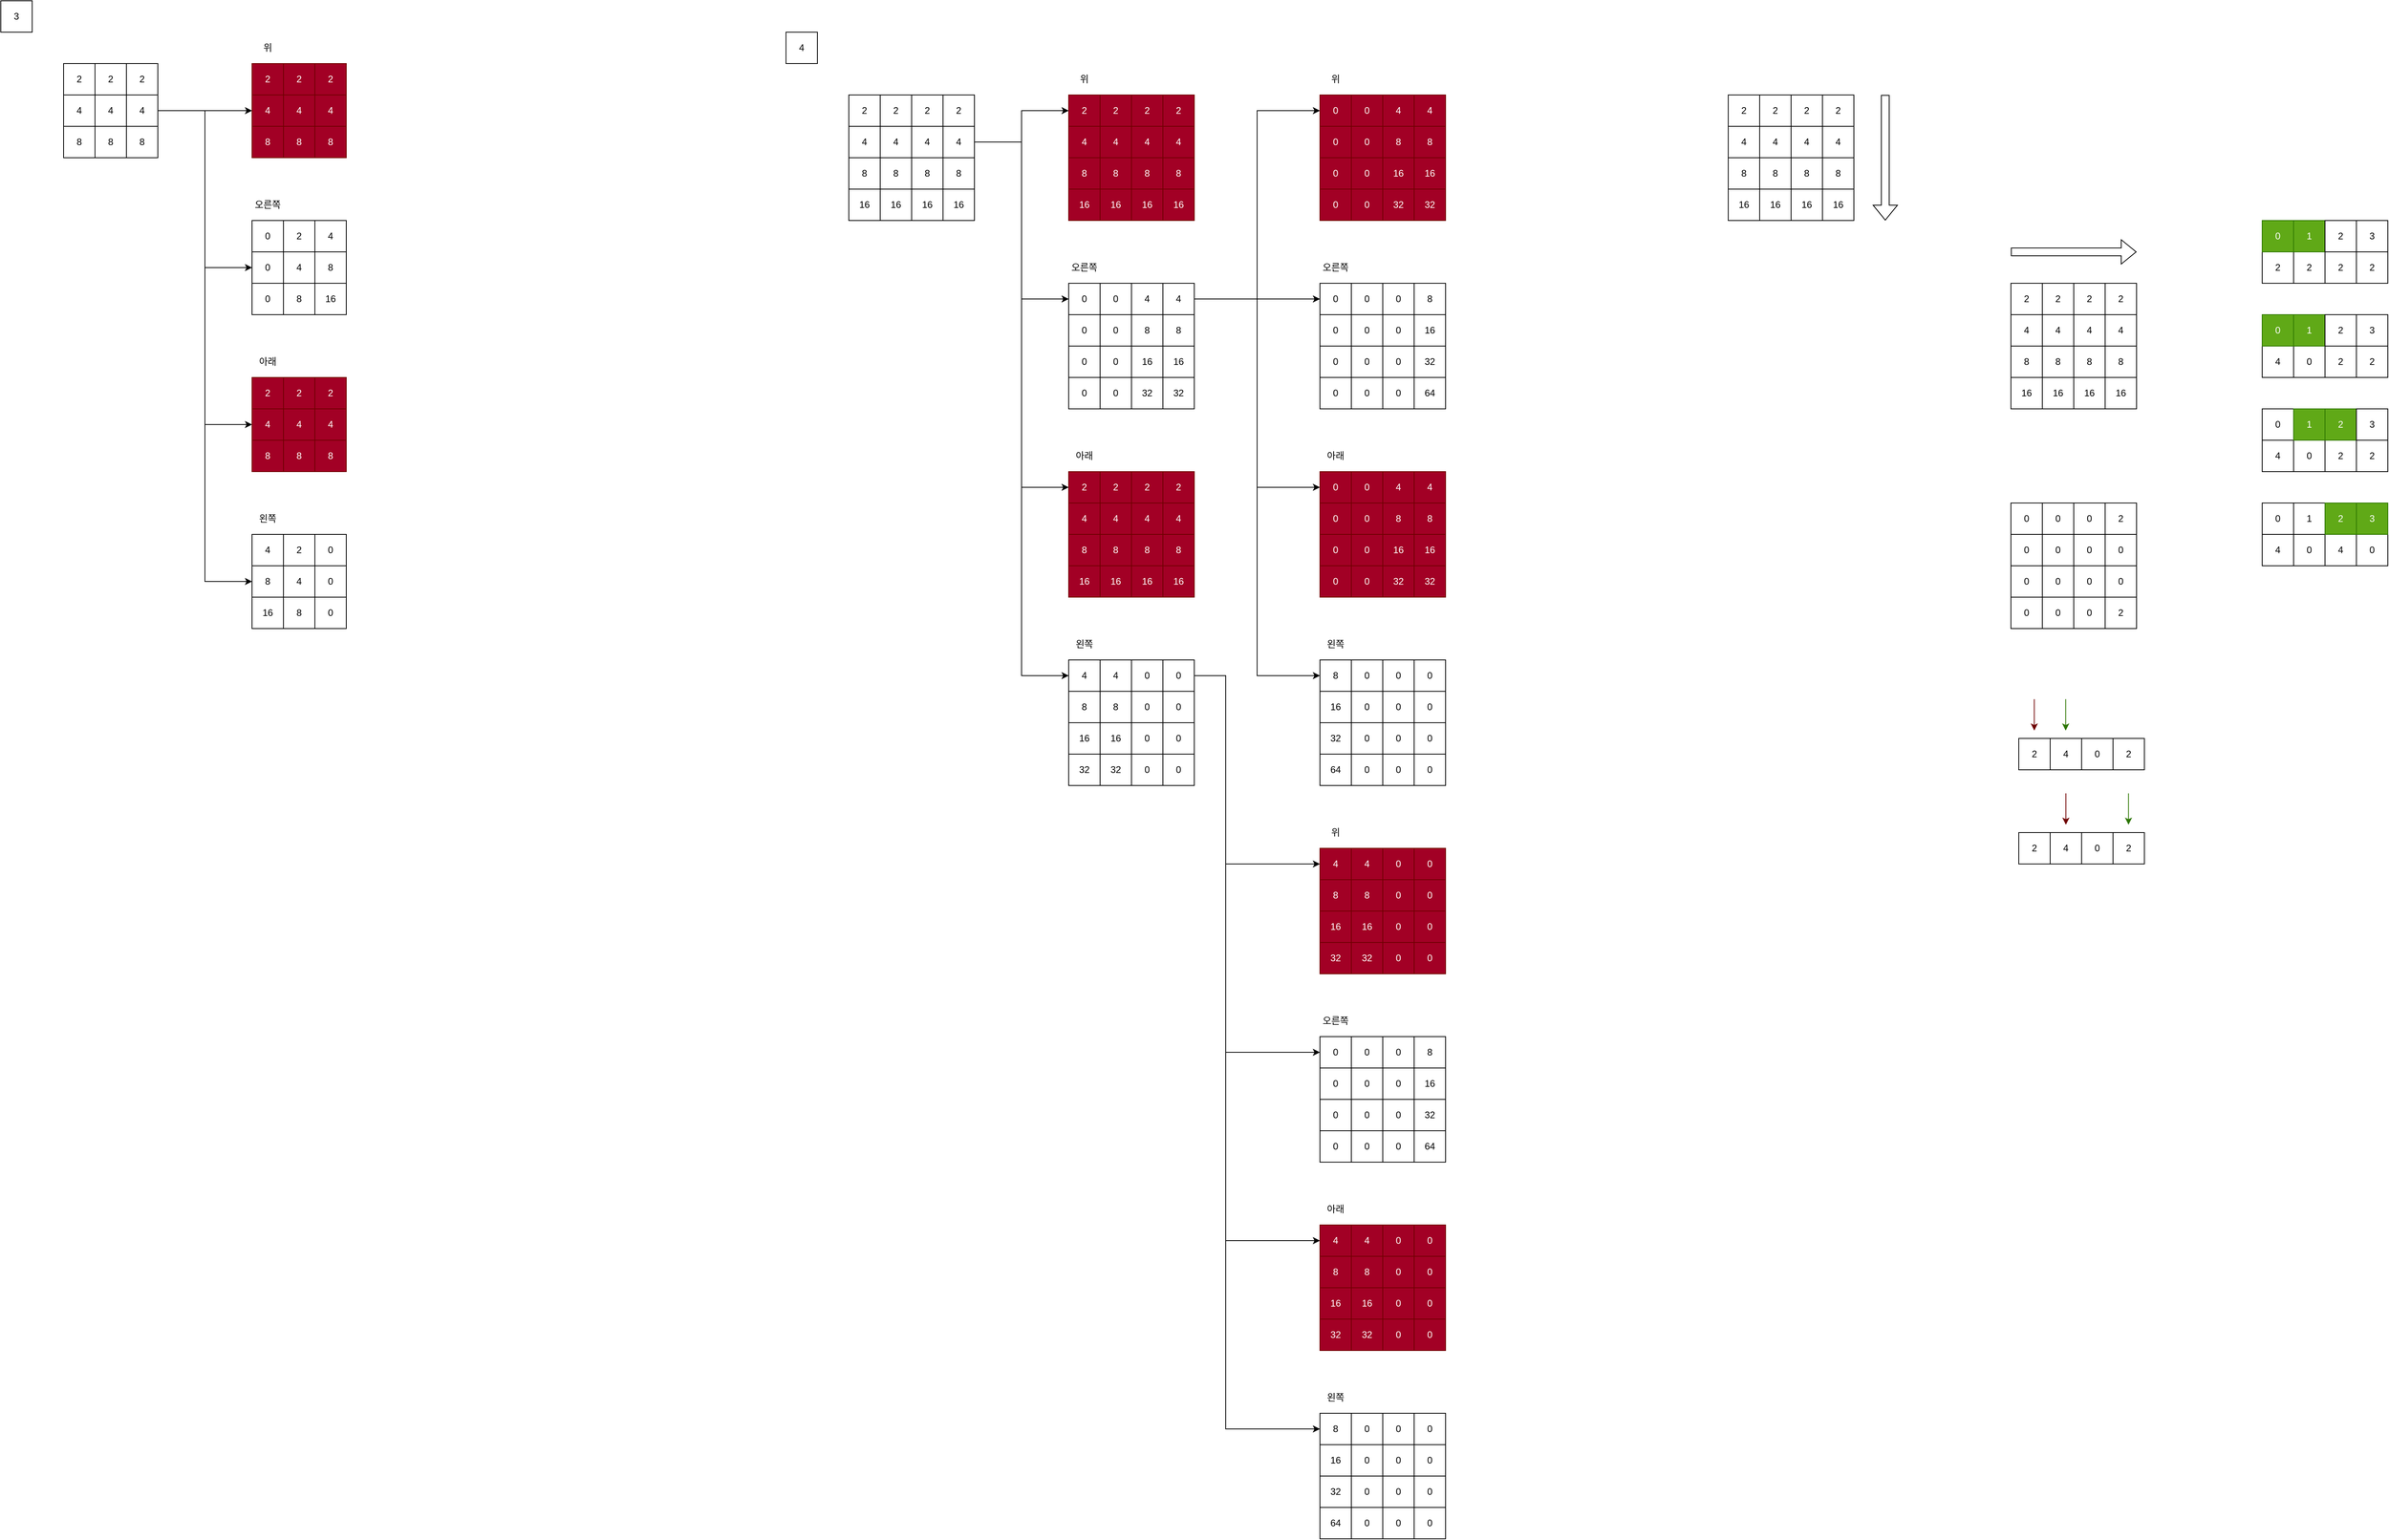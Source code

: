 <mxfile version="15.8.7" type="device"><diagram id="k24HbILemIn4x-o4Qnew" name="페이지-1"><mxGraphModel dx="677" dy="408" grid="1" gridSize="10" guides="1" tooltips="1" connect="1" arrows="1" fold="1" page="1" pageScale="1" pageWidth="10000" pageHeight="10000" math="0" shadow="0"><root><mxCell id="0"/><mxCell id="1" parent="0"/><mxCell id="MYKFwEoPdZSLMViaaU5r-2" value="3" style="rounded=0;whiteSpace=wrap;html=1;" vertex="1" parent="1"><mxGeometry x="40" y="40" width="40" height="40" as="geometry"/></mxCell><mxCell id="MYKFwEoPdZSLMViaaU5r-3" value="2" style="rounded=0;whiteSpace=wrap;html=1;" vertex="1" parent="1"><mxGeometry x="120" y="120" width="40" height="40" as="geometry"/></mxCell><mxCell id="MYKFwEoPdZSLMViaaU5r-4" value="2" style="rounded=0;whiteSpace=wrap;html=1;" vertex="1" parent="1"><mxGeometry x="160" y="120" width="40" height="40" as="geometry"/></mxCell><mxCell id="MYKFwEoPdZSLMViaaU5r-5" value="2" style="rounded=0;whiteSpace=wrap;html=1;" vertex="1" parent="1"><mxGeometry x="200" y="120" width="40" height="40" as="geometry"/></mxCell><mxCell id="MYKFwEoPdZSLMViaaU5r-6" value="4" style="rounded=0;whiteSpace=wrap;html=1;" vertex="1" parent="1"><mxGeometry x="120" y="160" width="40" height="40" as="geometry"/></mxCell><mxCell id="MYKFwEoPdZSLMViaaU5r-7" value="4" style="rounded=0;whiteSpace=wrap;html=1;" vertex="1" parent="1"><mxGeometry x="160" y="160" width="40" height="40" as="geometry"/></mxCell><mxCell id="MYKFwEoPdZSLMViaaU5r-35" style="edgeStyle=orthogonalEdgeStyle;rounded=0;orthogonalLoop=1;jettySize=auto;html=1;entryX=0;entryY=0.5;entryDx=0;entryDy=0;" edge="1" parent="1" source="MYKFwEoPdZSLMViaaU5r-8" target="MYKFwEoPdZSLMViaaU5r-28"><mxGeometry relative="1" as="geometry"/></mxCell><mxCell id="MYKFwEoPdZSLMViaaU5r-45" style="edgeStyle=orthogonalEdgeStyle;rounded=0;orthogonalLoop=1;jettySize=auto;html=1;entryX=0;entryY=0.5;entryDx=0;entryDy=0;" edge="1" parent="1" source="MYKFwEoPdZSLMViaaU5r-8" target="MYKFwEoPdZSLMViaaU5r-39"><mxGeometry relative="1" as="geometry"/></mxCell><mxCell id="MYKFwEoPdZSLMViaaU5r-56" style="edgeStyle=orthogonalEdgeStyle;rounded=0;orthogonalLoop=1;jettySize=auto;html=1;entryX=0;entryY=0.5;entryDx=0;entryDy=0;" edge="1" parent="1" source="MYKFwEoPdZSLMViaaU5r-8" target="MYKFwEoPdZSLMViaaU5r-49"><mxGeometry relative="1" as="geometry"/></mxCell><mxCell id="MYKFwEoPdZSLMViaaU5r-66" style="edgeStyle=orthogonalEdgeStyle;rounded=0;orthogonalLoop=1;jettySize=auto;html=1;entryX=0;entryY=0.5;entryDx=0;entryDy=0;" edge="1" parent="1" source="MYKFwEoPdZSLMViaaU5r-8" target="MYKFwEoPdZSLMViaaU5r-60"><mxGeometry relative="1" as="geometry"/></mxCell><mxCell id="MYKFwEoPdZSLMViaaU5r-8" value="4" style="rounded=0;whiteSpace=wrap;html=1;" vertex="1" parent="1"><mxGeometry x="200" y="160" width="40" height="40" as="geometry"/></mxCell><mxCell id="MYKFwEoPdZSLMViaaU5r-9" value="8" style="rounded=0;whiteSpace=wrap;html=1;" vertex="1" parent="1"><mxGeometry x="120" y="200" width="40" height="40" as="geometry"/></mxCell><mxCell id="MYKFwEoPdZSLMViaaU5r-10" value="8" style="rounded=0;whiteSpace=wrap;html=1;" vertex="1" parent="1"><mxGeometry x="160" y="200" width="40" height="40" as="geometry"/></mxCell><mxCell id="MYKFwEoPdZSLMViaaU5r-11" value="8" style="rounded=0;whiteSpace=wrap;html=1;" vertex="1" parent="1"><mxGeometry x="200" y="200" width="40" height="40" as="geometry"/></mxCell><mxCell id="MYKFwEoPdZSLMViaaU5r-21" value="위" style="text;html=1;align=center;verticalAlign=middle;whiteSpace=wrap;rounded=0;" vertex="1" parent="1"><mxGeometry x="360" y="80" width="40" height="40" as="geometry"/></mxCell><mxCell id="MYKFwEoPdZSLMViaaU5r-22" value="오른쪽" style="text;html=1;strokeColor=none;fillColor=none;align=center;verticalAlign=middle;whiteSpace=wrap;rounded=0;" vertex="1" parent="1"><mxGeometry x="360" y="280" width="40" height="40" as="geometry"/></mxCell><mxCell id="MYKFwEoPdZSLMViaaU5r-23" value="아래" style="text;html=1;align=center;verticalAlign=middle;whiteSpace=wrap;rounded=0;" vertex="1" parent="1"><mxGeometry x="360" y="480" width="40" height="40" as="geometry"/></mxCell><mxCell id="MYKFwEoPdZSLMViaaU5r-24" value="왼쪽" style="text;html=1;strokeColor=none;fillColor=none;align=center;verticalAlign=middle;whiteSpace=wrap;rounded=0;" vertex="1" parent="1"><mxGeometry x="360" y="680" width="40" height="40" as="geometry"/></mxCell><mxCell id="MYKFwEoPdZSLMViaaU5r-25" value="2" style="rounded=0;whiteSpace=wrap;html=1;fillColor=#a20025;fontColor=#ffffff;strokeColor=#6F0000;" vertex="1" parent="1"><mxGeometry x="360" y="120" width="40" height="40" as="geometry"/></mxCell><mxCell id="MYKFwEoPdZSLMViaaU5r-26" value="2" style="rounded=0;whiteSpace=wrap;html=1;fillColor=#a20025;fontColor=#ffffff;strokeColor=#6F0000;" vertex="1" parent="1"><mxGeometry x="400" y="120" width="40" height="40" as="geometry"/></mxCell><mxCell id="MYKFwEoPdZSLMViaaU5r-27" value="2" style="rounded=0;whiteSpace=wrap;html=1;fillColor=#a20025;fontColor=#ffffff;strokeColor=#6F0000;" vertex="1" parent="1"><mxGeometry x="440" y="120" width="40" height="40" as="geometry"/></mxCell><mxCell id="MYKFwEoPdZSLMViaaU5r-28" value="4" style="rounded=0;whiteSpace=wrap;html=1;fillColor=#a20025;fontColor=#ffffff;strokeColor=#6F0000;" vertex="1" parent="1"><mxGeometry x="360" y="160" width="40" height="40" as="geometry"/></mxCell><mxCell id="MYKFwEoPdZSLMViaaU5r-29" value="4" style="rounded=0;whiteSpace=wrap;html=1;fillColor=#a20025;fontColor=#ffffff;strokeColor=#6F0000;" vertex="1" parent="1"><mxGeometry x="400" y="160" width="40" height="40" as="geometry"/></mxCell><mxCell id="MYKFwEoPdZSLMViaaU5r-30" value="4" style="rounded=0;whiteSpace=wrap;html=1;fillColor=#a20025;fontColor=#ffffff;strokeColor=#6F0000;" vertex="1" parent="1"><mxGeometry x="440" y="160" width="40" height="40" as="geometry"/></mxCell><mxCell id="MYKFwEoPdZSLMViaaU5r-31" value="8" style="rounded=0;whiteSpace=wrap;html=1;fillColor=#a20025;fontColor=#ffffff;strokeColor=#6F0000;" vertex="1" parent="1"><mxGeometry x="360" y="200" width="40" height="40" as="geometry"/></mxCell><mxCell id="MYKFwEoPdZSLMViaaU5r-32" value="8" style="rounded=0;whiteSpace=wrap;html=1;fillColor=#a20025;fontColor=#ffffff;strokeColor=#6F0000;" vertex="1" parent="1"><mxGeometry x="400" y="200" width="40" height="40" as="geometry"/></mxCell><mxCell id="MYKFwEoPdZSLMViaaU5r-33" value="8" style="rounded=0;whiteSpace=wrap;html=1;fillColor=#a20025;fontColor=#ffffff;strokeColor=#6F0000;" vertex="1" parent="1"><mxGeometry x="440" y="200" width="40" height="40" as="geometry"/></mxCell><mxCell id="MYKFwEoPdZSLMViaaU5r-36" value="0" style="rounded=0;whiteSpace=wrap;html=1;" vertex="1" parent="1"><mxGeometry x="360" y="320" width="40" height="40" as="geometry"/></mxCell><mxCell id="MYKFwEoPdZSLMViaaU5r-37" value="2" style="rounded=0;whiteSpace=wrap;html=1;" vertex="1" parent="1"><mxGeometry x="400" y="320" width="40" height="40" as="geometry"/></mxCell><mxCell id="MYKFwEoPdZSLMViaaU5r-38" value="4" style="rounded=0;whiteSpace=wrap;html=1;" vertex="1" parent="1"><mxGeometry x="440" y="320" width="40" height="40" as="geometry"/></mxCell><mxCell id="MYKFwEoPdZSLMViaaU5r-39" value="0" style="rounded=0;whiteSpace=wrap;html=1;" vertex="1" parent="1"><mxGeometry x="360" y="360" width="40" height="40" as="geometry"/></mxCell><mxCell id="MYKFwEoPdZSLMViaaU5r-40" value="4" style="rounded=0;whiteSpace=wrap;html=1;" vertex="1" parent="1"><mxGeometry x="400" y="360" width="40" height="40" as="geometry"/></mxCell><mxCell id="MYKFwEoPdZSLMViaaU5r-41" value="8" style="rounded=0;whiteSpace=wrap;html=1;" vertex="1" parent="1"><mxGeometry x="440" y="360" width="40" height="40" as="geometry"/></mxCell><mxCell id="MYKFwEoPdZSLMViaaU5r-42" value="0" style="rounded=0;whiteSpace=wrap;html=1;" vertex="1" parent="1"><mxGeometry x="360" y="400" width="40" height="40" as="geometry"/></mxCell><mxCell id="MYKFwEoPdZSLMViaaU5r-43" value="8" style="rounded=0;whiteSpace=wrap;html=1;" vertex="1" parent="1"><mxGeometry x="400" y="400" width="40" height="40" as="geometry"/></mxCell><mxCell id="MYKFwEoPdZSLMViaaU5r-44" value="16" style="rounded=0;whiteSpace=wrap;html=1;" vertex="1" parent="1"><mxGeometry x="440" y="400" width="40" height="40" as="geometry"/></mxCell><mxCell id="MYKFwEoPdZSLMViaaU5r-46" value="2" style="rounded=0;whiteSpace=wrap;html=1;fillColor=#a20025;fontColor=#ffffff;strokeColor=#6F0000;" vertex="1" parent="1"><mxGeometry x="360" y="520" width="40" height="40" as="geometry"/></mxCell><mxCell id="MYKFwEoPdZSLMViaaU5r-47" value="2" style="rounded=0;whiteSpace=wrap;html=1;fillColor=#a20025;fontColor=#ffffff;strokeColor=#6F0000;" vertex="1" parent="1"><mxGeometry x="400" y="520" width="40" height="40" as="geometry"/></mxCell><mxCell id="MYKFwEoPdZSLMViaaU5r-48" value="2" style="rounded=0;whiteSpace=wrap;html=1;fillColor=#a20025;fontColor=#ffffff;strokeColor=#6F0000;" vertex="1" parent="1"><mxGeometry x="440" y="520" width="40" height="40" as="geometry"/></mxCell><mxCell id="MYKFwEoPdZSLMViaaU5r-49" value="4" style="rounded=0;whiteSpace=wrap;html=1;fillColor=#a20025;fontColor=#ffffff;strokeColor=#6F0000;" vertex="1" parent="1"><mxGeometry x="360" y="560" width="40" height="40" as="geometry"/></mxCell><mxCell id="MYKFwEoPdZSLMViaaU5r-50" value="4" style="rounded=0;whiteSpace=wrap;html=1;fillColor=#a20025;fontColor=#ffffff;strokeColor=#6F0000;" vertex="1" parent="1"><mxGeometry x="400" y="560" width="40" height="40" as="geometry"/></mxCell><mxCell id="MYKFwEoPdZSLMViaaU5r-51" value="4" style="rounded=0;whiteSpace=wrap;html=1;fillColor=#a20025;fontColor=#ffffff;strokeColor=#6F0000;" vertex="1" parent="1"><mxGeometry x="440" y="560" width="40" height="40" as="geometry"/></mxCell><mxCell id="MYKFwEoPdZSLMViaaU5r-52" value="8" style="rounded=0;whiteSpace=wrap;html=1;fillColor=#a20025;fontColor=#ffffff;strokeColor=#6F0000;" vertex="1" parent="1"><mxGeometry x="360" y="600" width="40" height="40" as="geometry"/></mxCell><mxCell id="MYKFwEoPdZSLMViaaU5r-53" value="8" style="rounded=0;whiteSpace=wrap;html=1;fillColor=#a20025;fontColor=#ffffff;strokeColor=#6F0000;" vertex="1" parent="1"><mxGeometry x="400" y="600" width="40" height="40" as="geometry"/></mxCell><mxCell id="MYKFwEoPdZSLMViaaU5r-54" value="8" style="rounded=0;whiteSpace=wrap;html=1;fillColor=#a20025;fontColor=#ffffff;strokeColor=#6F0000;" vertex="1" parent="1"><mxGeometry x="440" y="600" width="40" height="40" as="geometry"/></mxCell><mxCell id="MYKFwEoPdZSLMViaaU5r-57" value="4" style="rounded=0;whiteSpace=wrap;html=1;" vertex="1" parent="1"><mxGeometry x="360" y="720" width="40" height="40" as="geometry"/></mxCell><mxCell id="MYKFwEoPdZSLMViaaU5r-58" value="2" style="rounded=0;whiteSpace=wrap;html=1;" vertex="1" parent="1"><mxGeometry x="400" y="720" width="40" height="40" as="geometry"/></mxCell><mxCell id="MYKFwEoPdZSLMViaaU5r-59" value="0" style="rounded=0;whiteSpace=wrap;html=1;" vertex="1" parent="1"><mxGeometry x="440" y="720" width="40" height="40" as="geometry"/></mxCell><mxCell id="MYKFwEoPdZSLMViaaU5r-60" value="8" style="rounded=0;whiteSpace=wrap;html=1;" vertex="1" parent="1"><mxGeometry x="360" y="760" width="40" height="40" as="geometry"/></mxCell><mxCell id="MYKFwEoPdZSLMViaaU5r-61" value="4" style="rounded=0;whiteSpace=wrap;html=1;" vertex="1" parent="1"><mxGeometry x="400" y="760" width="40" height="40" as="geometry"/></mxCell><mxCell id="MYKFwEoPdZSLMViaaU5r-62" value="0" style="rounded=0;whiteSpace=wrap;html=1;" vertex="1" parent="1"><mxGeometry x="440" y="760" width="40" height="40" as="geometry"/></mxCell><mxCell id="MYKFwEoPdZSLMViaaU5r-63" value="16" style="rounded=0;whiteSpace=wrap;html=1;" vertex="1" parent="1"><mxGeometry x="360" y="800" width="40" height="40" as="geometry"/></mxCell><mxCell id="MYKFwEoPdZSLMViaaU5r-64" value="8" style="rounded=0;whiteSpace=wrap;html=1;" vertex="1" parent="1"><mxGeometry x="400" y="800" width="40" height="40" as="geometry"/></mxCell><mxCell id="MYKFwEoPdZSLMViaaU5r-65" value="0" style="rounded=0;whiteSpace=wrap;html=1;" vertex="1" parent="1"><mxGeometry x="440" y="800" width="40" height="40" as="geometry"/></mxCell><mxCell id="MYKFwEoPdZSLMViaaU5r-67" value="4" style="rounded=0;whiteSpace=wrap;html=1;" vertex="1" parent="1"><mxGeometry x="1040" y="80" width="40" height="40" as="geometry"/></mxCell><mxCell id="MYKFwEoPdZSLMViaaU5r-68" value="2" style="rounded=0;whiteSpace=wrap;html=1;" vertex="1" parent="1"><mxGeometry x="1120" y="160" width="40" height="40" as="geometry"/></mxCell><mxCell id="MYKFwEoPdZSLMViaaU5r-69" value="2" style="rounded=0;whiteSpace=wrap;html=1;" vertex="1" parent="1"><mxGeometry x="1160" y="160" width="40" height="40" as="geometry"/></mxCell><mxCell id="MYKFwEoPdZSLMViaaU5r-70" value="2" style="rounded=0;whiteSpace=wrap;html=1;" vertex="1" parent="1"><mxGeometry x="1200" y="160" width="40" height="40" as="geometry"/></mxCell><mxCell id="MYKFwEoPdZSLMViaaU5r-71" value="4" style="rounded=0;whiteSpace=wrap;html=1;" vertex="1" parent="1"><mxGeometry x="1120" y="200" width="40" height="40" as="geometry"/></mxCell><mxCell id="MYKFwEoPdZSLMViaaU5r-72" value="4" style="rounded=0;whiteSpace=wrap;html=1;" vertex="1" parent="1"><mxGeometry x="1160" y="200" width="40" height="40" as="geometry"/></mxCell><mxCell id="MYKFwEoPdZSLMViaaU5r-73" value="4" style="rounded=0;whiteSpace=wrap;html=1;" vertex="1" parent="1"><mxGeometry x="1200" y="200" width="40" height="40" as="geometry"/></mxCell><mxCell id="MYKFwEoPdZSLMViaaU5r-74" value="8" style="rounded=0;whiteSpace=wrap;html=1;" vertex="1" parent="1"><mxGeometry x="1120" y="240" width="40" height="40" as="geometry"/></mxCell><mxCell id="MYKFwEoPdZSLMViaaU5r-75" value="8" style="rounded=0;whiteSpace=wrap;html=1;" vertex="1" parent="1"><mxGeometry x="1160" y="240" width="40" height="40" as="geometry"/></mxCell><mxCell id="MYKFwEoPdZSLMViaaU5r-76" value="8" style="rounded=0;whiteSpace=wrap;html=1;" vertex="1" parent="1"><mxGeometry x="1200" y="240" width="40" height="40" as="geometry"/></mxCell><mxCell id="MYKFwEoPdZSLMViaaU5r-77" value="2" style="rounded=0;whiteSpace=wrap;html=1;" vertex="1" parent="1"><mxGeometry x="1240" y="160" width="40" height="40" as="geometry"/></mxCell><mxCell id="MYKFwEoPdZSLMViaaU5r-124" style="edgeStyle=orthogonalEdgeStyle;rounded=0;orthogonalLoop=1;jettySize=auto;html=1;entryX=0;entryY=0.5;entryDx=0;entryDy=0;" edge="1" parent="1" source="MYKFwEoPdZSLMViaaU5r-78" target="MYKFwEoPdZSLMViaaU5r-88"><mxGeometry relative="1" as="geometry"/></mxCell><mxCell id="MYKFwEoPdZSLMViaaU5r-125" style="edgeStyle=orthogonalEdgeStyle;rounded=0;orthogonalLoop=1;jettySize=auto;html=1;entryX=0;entryY=0.5;entryDx=0;entryDy=0;" edge="1" parent="1" source="MYKFwEoPdZSLMViaaU5r-78" target="MYKFwEoPdZSLMViaaU5r-104"><mxGeometry relative="1" as="geometry"/></mxCell><mxCell id="MYKFwEoPdZSLMViaaU5r-142" style="edgeStyle=orthogonalEdgeStyle;rounded=0;orthogonalLoop=1;jettySize=auto;html=1;entryX=0;entryY=0.5;entryDx=0;entryDy=0;" edge="1" parent="1" source="MYKFwEoPdZSLMViaaU5r-78" target="MYKFwEoPdZSLMViaaU5r-126"><mxGeometry relative="1" as="geometry"/></mxCell><mxCell id="MYKFwEoPdZSLMViaaU5r-176" style="edgeStyle=orthogonalEdgeStyle;rounded=0;orthogonalLoop=1;jettySize=auto;html=1;entryX=0;entryY=0.5;entryDx=0;entryDy=0;" edge="1" parent="1" source="MYKFwEoPdZSLMViaaU5r-78" target="MYKFwEoPdZSLMViaaU5r-172"><mxGeometry relative="1" as="geometry"/></mxCell><mxCell id="MYKFwEoPdZSLMViaaU5r-78" value="4" style="rounded=0;whiteSpace=wrap;html=1;" vertex="1" parent="1"><mxGeometry x="1240" y="200" width="40" height="40" as="geometry"/></mxCell><mxCell id="MYKFwEoPdZSLMViaaU5r-79" value="8" style="rounded=0;whiteSpace=wrap;html=1;" vertex="1" parent="1"><mxGeometry x="1240" y="240" width="40" height="40" as="geometry"/></mxCell><mxCell id="MYKFwEoPdZSLMViaaU5r-80" value="16" style="rounded=0;whiteSpace=wrap;html=1;" vertex="1" parent="1"><mxGeometry x="1120" y="280" width="40" height="40" as="geometry"/></mxCell><mxCell id="MYKFwEoPdZSLMViaaU5r-81" value="16" style="rounded=0;whiteSpace=wrap;html=1;" vertex="1" parent="1"><mxGeometry x="1160" y="280" width="40" height="40" as="geometry"/></mxCell><mxCell id="MYKFwEoPdZSLMViaaU5r-82" value="16" style="rounded=0;whiteSpace=wrap;html=1;" vertex="1" parent="1"><mxGeometry x="1200" y="280" width="40" height="40" as="geometry"/></mxCell><mxCell id="MYKFwEoPdZSLMViaaU5r-83" value="16" style="rounded=0;whiteSpace=wrap;html=1;" vertex="1" parent="1"><mxGeometry x="1240" y="280" width="40" height="40" as="geometry"/></mxCell><mxCell id="MYKFwEoPdZSLMViaaU5r-84" value="위" style="text;html=1;align=center;verticalAlign=middle;whiteSpace=wrap;rounded=0;" vertex="1" parent="1"><mxGeometry x="1400" y="120" width="40" height="40" as="geometry"/></mxCell><mxCell id="MYKFwEoPdZSLMViaaU5r-85" value="오른쪽" style="text;html=1;strokeColor=none;fillColor=none;align=center;verticalAlign=middle;whiteSpace=wrap;rounded=0;" vertex="1" parent="1"><mxGeometry x="1400" y="360" width="40" height="40" as="geometry"/></mxCell><mxCell id="MYKFwEoPdZSLMViaaU5r-86" value="아래" style="text;html=1;align=center;verticalAlign=middle;whiteSpace=wrap;rounded=0;" vertex="1" parent="1"><mxGeometry x="1400" y="600" width="40" height="40" as="geometry"/></mxCell><mxCell id="MYKFwEoPdZSLMViaaU5r-87" value="왼쪽" style="text;html=1;strokeColor=none;fillColor=none;align=center;verticalAlign=middle;whiteSpace=wrap;rounded=0;" vertex="1" parent="1"><mxGeometry x="1400" y="840" width="40" height="40" as="geometry"/></mxCell><mxCell id="MYKFwEoPdZSLMViaaU5r-88" value="2" style="rounded=0;whiteSpace=wrap;html=1;fillColor=#a20025;fontColor=#ffffff;strokeColor=#6F0000;" vertex="1" parent="1"><mxGeometry x="1400" y="160" width="40" height="40" as="geometry"/></mxCell><mxCell id="MYKFwEoPdZSLMViaaU5r-89" value="2" style="rounded=0;whiteSpace=wrap;html=1;fillColor=#a20025;fontColor=#ffffff;strokeColor=#6F0000;" vertex="1" parent="1"><mxGeometry x="1440" y="160" width="40" height="40" as="geometry"/></mxCell><mxCell id="MYKFwEoPdZSLMViaaU5r-90" value="2" style="rounded=0;whiteSpace=wrap;html=1;fillColor=#a20025;fontColor=#ffffff;strokeColor=#6F0000;" vertex="1" parent="1"><mxGeometry x="1480" y="160" width="40" height="40" as="geometry"/></mxCell><mxCell id="MYKFwEoPdZSLMViaaU5r-91" value="4" style="rounded=0;whiteSpace=wrap;html=1;fillColor=#a20025;fontColor=#ffffff;strokeColor=#6F0000;" vertex="1" parent="1"><mxGeometry x="1400" y="200" width="40" height="40" as="geometry"/></mxCell><mxCell id="MYKFwEoPdZSLMViaaU5r-92" value="4" style="rounded=0;whiteSpace=wrap;html=1;fillColor=#a20025;fontColor=#ffffff;strokeColor=#6F0000;" vertex="1" parent="1"><mxGeometry x="1440" y="200" width="40" height="40" as="geometry"/></mxCell><mxCell id="MYKFwEoPdZSLMViaaU5r-93" value="4" style="rounded=0;whiteSpace=wrap;html=1;fillColor=#a20025;fontColor=#ffffff;strokeColor=#6F0000;" vertex="1" parent="1"><mxGeometry x="1480" y="200" width="40" height="40" as="geometry"/></mxCell><mxCell id="MYKFwEoPdZSLMViaaU5r-94" value="8" style="rounded=0;whiteSpace=wrap;html=1;fillColor=#a20025;fontColor=#ffffff;strokeColor=#6F0000;" vertex="1" parent="1"><mxGeometry x="1400" y="240" width="40" height="40" as="geometry"/></mxCell><mxCell id="MYKFwEoPdZSLMViaaU5r-95" value="8" style="rounded=0;whiteSpace=wrap;html=1;fillColor=#a20025;fontColor=#ffffff;strokeColor=#6F0000;" vertex="1" parent="1"><mxGeometry x="1440" y="240" width="40" height="40" as="geometry"/></mxCell><mxCell id="MYKFwEoPdZSLMViaaU5r-96" value="8" style="rounded=0;whiteSpace=wrap;html=1;fillColor=#a20025;fontColor=#ffffff;strokeColor=#6F0000;" vertex="1" parent="1"><mxGeometry x="1480" y="240" width="40" height="40" as="geometry"/></mxCell><mxCell id="MYKFwEoPdZSLMViaaU5r-97" value="2" style="rounded=0;whiteSpace=wrap;html=1;fillColor=#a20025;fontColor=#ffffff;strokeColor=#6F0000;" vertex="1" parent="1"><mxGeometry x="1520" y="160" width="40" height="40" as="geometry"/></mxCell><mxCell id="MYKFwEoPdZSLMViaaU5r-98" value="4" style="rounded=0;whiteSpace=wrap;html=1;fillColor=#a20025;fontColor=#ffffff;strokeColor=#6F0000;" vertex="1" parent="1"><mxGeometry x="1520" y="200" width="40" height="40" as="geometry"/></mxCell><mxCell id="MYKFwEoPdZSLMViaaU5r-99" value="8" style="rounded=0;whiteSpace=wrap;html=1;fillColor=#a20025;fontColor=#ffffff;strokeColor=#6F0000;" vertex="1" parent="1"><mxGeometry x="1520" y="240" width="40" height="40" as="geometry"/></mxCell><mxCell id="MYKFwEoPdZSLMViaaU5r-100" value="16" style="rounded=0;whiteSpace=wrap;html=1;fillColor=#a20025;fontColor=#ffffff;strokeColor=#6F0000;" vertex="1" parent="1"><mxGeometry x="1400" y="280" width="40" height="40" as="geometry"/></mxCell><mxCell id="MYKFwEoPdZSLMViaaU5r-101" value="16" style="rounded=0;whiteSpace=wrap;html=1;fillColor=#a20025;fontColor=#ffffff;strokeColor=#6F0000;" vertex="1" parent="1"><mxGeometry x="1440" y="280" width="40" height="40" as="geometry"/></mxCell><mxCell id="MYKFwEoPdZSLMViaaU5r-102" value="16" style="rounded=0;whiteSpace=wrap;html=1;fillColor=#a20025;fontColor=#ffffff;strokeColor=#6F0000;" vertex="1" parent="1"><mxGeometry x="1480" y="280" width="40" height="40" as="geometry"/></mxCell><mxCell id="MYKFwEoPdZSLMViaaU5r-103" value="16" style="rounded=0;whiteSpace=wrap;html=1;fillColor=#a20025;fontColor=#ffffff;strokeColor=#6F0000;" vertex="1" parent="1"><mxGeometry x="1520" y="280" width="40" height="40" as="geometry"/></mxCell><mxCell id="MYKFwEoPdZSLMViaaU5r-104" value="0" style="rounded=0;whiteSpace=wrap;html=1;" vertex="1" parent="1"><mxGeometry x="1400" y="400" width="40" height="40" as="geometry"/></mxCell><mxCell id="MYKFwEoPdZSLMViaaU5r-105" value="0" style="rounded=0;whiteSpace=wrap;html=1;" vertex="1" parent="1"><mxGeometry x="1440" y="400" width="40" height="40" as="geometry"/></mxCell><mxCell id="MYKFwEoPdZSLMViaaU5r-107" value="0" style="rounded=0;whiteSpace=wrap;html=1;" vertex="1" parent="1"><mxGeometry x="1400" y="440" width="40" height="40" as="geometry"/></mxCell><mxCell id="MYKFwEoPdZSLMViaaU5r-108" value="0" style="rounded=0;whiteSpace=wrap;html=1;" vertex="1" parent="1"><mxGeometry x="1440" y="440" width="40" height="40" as="geometry"/></mxCell><mxCell id="MYKFwEoPdZSLMViaaU5r-110" value="0" style="rounded=0;whiteSpace=wrap;html=1;" vertex="1" parent="1"><mxGeometry x="1400" y="480" width="40" height="40" as="geometry"/></mxCell><mxCell id="MYKFwEoPdZSLMViaaU5r-111" value="0" style="rounded=0;whiteSpace=wrap;html=1;" vertex="1" parent="1"><mxGeometry x="1440" y="480" width="40" height="40" as="geometry"/></mxCell><mxCell id="MYKFwEoPdZSLMViaaU5r-245" style="edgeStyle=orthogonalEdgeStyle;rounded=0;orthogonalLoop=1;jettySize=auto;html=1;entryX=0;entryY=0.5;entryDx=0;entryDy=0;" edge="1" parent="1" source="MYKFwEoPdZSLMViaaU5r-113" target="MYKFwEoPdZSLMViaaU5r-178"><mxGeometry relative="1" as="geometry"/></mxCell><mxCell id="MYKFwEoPdZSLMViaaU5r-246" style="edgeStyle=orthogonalEdgeStyle;rounded=0;orthogonalLoop=1;jettySize=auto;html=1;entryX=0;entryY=0.5;entryDx=0;entryDy=0;" edge="1" parent="1" source="MYKFwEoPdZSLMViaaU5r-113" target="MYKFwEoPdZSLMViaaU5r-195"><mxGeometry relative="1" as="geometry"/></mxCell><mxCell id="MYKFwEoPdZSLMViaaU5r-247" style="edgeStyle=orthogonalEdgeStyle;rounded=0;orthogonalLoop=1;jettySize=auto;html=1;entryX=0;entryY=0.5;entryDx=0;entryDy=0;" edge="1" parent="1" source="MYKFwEoPdZSLMViaaU5r-113" target="MYKFwEoPdZSLMViaaU5r-212"><mxGeometry relative="1" as="geometry"/></mxCell><mxCell id="MYKFwEoPdZSLMViaaU5r-248" style="edgeStyle=orthogonalEdgeStyle;rounded=0;orthogonalLoop=1;jettySize=auto;html=1;entryX=0;entryY=0.5;entryDx=0;entryDy=0;" edge="1" parent="1" source="MYKFwEoPdZSLMViaaU5r-113" target="MYKFwEoPdZSLMViaaU5r-235"><mxGeometry relative="1" as="geometry"/></mxCell><mxCell id="MYKFwEoPdZSLMViaaU5r-113" value="4" style="rounded=0;whiteSpace=wrap;html=1;" vertex="1" parent="1"><mxGeometry x="1520" y="400" width="40" height="40" as="geometry"/></mxCell><mxCell id="MYKFwEoPdZSLMViaaU5r-114" value="8" style="rounded=0;whiteSpace=wrap;html=1;" vertex="1" parent="1"><mxGeometry x="1520" y="440" width="40" height="40" as="geometry"/></mxCell><mxCell id="MYKFwEoPdZSLMViaaU5r-115" value="16" style="rounded=0;whiteSpace=wrap;html=1;" vertex="1" parent="1"><mxGeometry x="1520" y="480" width="40" height="40" as="geometry"/></mxCell><mxCell id="MYKFwEoPdZSLMViaaU5r-116" value="0" style="rounded=0;whiteSpace=wrap;html=1;" vertex="1" parent="1"><mxGeometry x="1400" y="520" width="40" height="40" as="geometry"/></mxCell><mxCell id="MYKFwEoPdZSLMViaaU5r-117" value="0" style="rounded=0;whiteSpace=wrap;html=1;" vertex="1" parent="1"><mxGeometry x="1440" y="520" width="40" height="40" as="geometry"/></mxCell><mxCell id="MYKFwEoPdZSLMViaaU5r-119" value="32" style="rounded=0;whiteSpace=wrap;html=1;" vertex="1" parent="1"><mxGeometry x="1520" y="520" width="40" height="40" as="geometry"/></mxCell><mxCell id="MYKFwEoPdZSLMViaaU5r-120" value="4" style="rounded=0;whiteSpace=wrap;html=1;" vertex="1" parent="1"><mxGeometry x="1480" y="400" width="40" height="40" as="geometry"/></mxCell><mxCell id="MYKFwEoPdZSLMViaaU5r-121" value="8" style="rounded=0;whiteSpace=wrap;html=1;" vertex="1" parent="1"><mxGeometry x="1480" y="440" width="40" height="40" as="geometry"/></mxCell><mxCell id="MYKFwEoPdZSLMViaaU5r-122" value="16" style="rounded=0;whiteSpace=wrap;html=1;" vertex="1" parent="1"><mxGeometry x="1480" y="480" width="40" height="40" as="geometry"/></mxCell><mxCell id="MYKFwEoPdZSLMViaaU5r-123" value="32" style="rounded=0;whiteSpace=wrap;html=1;" vertex="1" parent="1"><mxGeometry x="1480" y="520" width="40" height="40" as="geometry"/></mxCell><mxCell id="MYKFwEoPdZSLMViaaU5r-126" value="2" style="rounded=0;whiteSpace=wrap;html=1;fillColor=#a20025;fontColor=#ffffff;strokeColor=#6F0000;" vertex="1" parent="1"><mxGeometry x="1400" y="640" width="40" height="40" as="geometry"/></mxCell><mxCell id="MYKFwEoPdZSLMViaaU5r-127" value="2" style="rounded=0;whiteSpace=wrap;html=1;fillColor=#a20025;fontColor=#ffffff;strokeColor=#6F0000;" vertex="1" parent="1"><mxGeometry x="1440" y="640" width="40" height="40" as="geometry"/></mxCell><mxCell id="MYKFwEoPdZSLMViaaU5r-128" value="2" style="rounded=0;whiteSpace=wrap;html=1;fillColor=#a20025;fontColor=#ffffff;strokeColor=#6F0000;" vertex="1" parent="1"><mxGeometry x="1480" y="640" width="40" height="40" as="geometry"/></mxCell><mxCell id="MYKFwEoPdZSLMViaaU5r-129" value="4" style="rounded=0;whiteSpace=wrap;html=1;fillColor=#a20025;fontColor=#ffffff;strokeColor=#6F0000;" vertex="1" parent="1"><mxGeometry x="1400" y="680" width="40" height="40" as="geometry"/></mxCell><mxCell id="MYKFwEoPdZSLMViaaU5r-130" value="4" style="rounded=0;whiteSpace=wrap;html=1;fillColor=#a20025;fontColor=#ffffff;strokeColor=#6F0000;" vertex="1" parent="1"><mxGeometry x="1440" y="680" width="40" height="40" as="geometry"/></mxCell><mxCell id="MYKFwEoPdZSLMViaaU5r-131" value="4" style="rounded=0;whiteSpace=wrap;html=1;fillColor=#a20025;fontColor=#ffffff;strokeColor=#6F0000;" vertex="1" parent="1"><mxGeometry x="1480" y="680" width="40" height="40" as="geometry"/></mxCell><mxCell id="MYKFwEoPdZSLMViaaU5r-132" value="8" style="rounded=0;whiteSpace=wrap;html=1;fillColor=#a20025;fontColor=#ffffff;strokeColor=#6F0000;" vertex="1" parent="1"><mxGeometry x="1400" y="720" width="40" height="40" as="geometry"/></mxCell><mxCell id="MYKFwEoPdZSLMViaaU5r-133" value="8" style="rounded=0;whiteSpace=wrap;html=1;fillColor=#a20025;fontColor=#ffffff;strokeColor=#6F0000;" vertex="1" parent="1"><mxGeometry x="1440" y="720" width="40" height="40" as="geometry"/></mxCell><mxCell id="MYKFwEoPdZSLMViaaU5r-134" value="8" style="rounded=0;whiteSpace=wrap;html=1;fillColor=#a20025;fontColor=#ffffff;strokeColor=#6F0000;" vertex="1" parent="1"><mxGeometry x="1480" y="720" width="40" height="40" as="geometry"/></mxCell><mxCell id="MYKFwEoPdZSLMViaaU5r-135" value="2" style="rounded=0;whiteSpace=wrap;html=1;fillColor=#a20025;fontColor=#ffffff;strokeColor=#6F0000;" vertex="1" parent="1"><mxGeometry x="1520" y="640" width="40" height="40" as="geometry"/></mxCell><mxCell id="MYKFwEoPdZSLMViaaU5r-136" value="4" style="rounded=0;whiteSpace=wrap;html=1;fillColor=#a20025;fontColor=#ffffff;strokeColor=#6F0000;" vertex="1" parent="1"><mxGeometry x="1520" y="680" width="40" height="40" as="geometry"/></mxCell><mxCell id="MYKFwEoPdZSLMViaaU5r-137" value="8" style="rounded=0;whiteSpace=wrap;html=1;fillColor=#a20025;fontColor=#ffffff;strokeColor=#6F0000;" vertex="1" parent="1"><mxGeometry x="1520" y="720" width="40" height="40" as="geometry"/></mxCell><mxCell id="MYKFwEoPdZSLMViaaU5r-138" value="16" style="rounded=0;whiteSpace=wrap;html=1;fillColor=#a20025;fontColor=#ffffff;strokeColor=#6F0000;" vertex="1" parent="1"><mxGeometry x="1400" y="760" width="40" height="40" as="geometry"/></mxCell><mxCell id="MYKFwEoPdZSLMViaaU5r-139" value="16" style="rounded=0;whiteSpace=wrap;html=1;fillColor=#a20025;fontColor=#ffffff;strokeColor=#6F0000;" vertex="1" parent="1"><mxGeometry x="1440" y="760" width="40" height="40" as="geometry"/></mxCell><mxCell id="MYKFwEoPdZSLMViaaU5r-140" value="16" style="rounded=0;whiteSpace=wrap;html=1;fillColor=#a20025;fontColor=#ffffff;strokeColor=#6F0000;" vertex="1" parent="1"><mxGeometry x="1480" y="760" width="40" height="40" as="geometry"/></mxCell><mxCell id="MYKFwEoPdZSLMViaaU5r-141" value="16" style="rounded=0;whiteSpace=wrap;html=1;fillColor=#a20025;fontColor=#ffffff;strokeColor=#6F0000;" vertex="1" parent="1"><mxGeometry x="1520" y="760" width="40" height="40" as="geometry"/></mxCell><mxCell id="MYKFwEoPdZSLMViaaU5r-160" value="0" style="rounded=0;whiteSpace=wrap;html=1;" vertex="1" parent="1"><mxGeometry x="1480" y="880" width="40" height="40" as="geometry"/></mxCell><mxCell id="MYKFwEoPdZSLMViaaU5r-317" style="edgeStyle=orthogonalEdgeStyle;rounded=0;orthogonalLoop=1;jettySize=auto;html=1;entryX=0;entryY=0.5;entryDx=0;entryDy=0;" edge="1" parent="1" source="MYKFwEoPdZSLMViaaU5r-161" target="MYKFwEoPdZSLMViaaU5r-262"><mxGeometry relative="1" as="geometry"><Array as="points"><mxPoint x="1600" y="900"/><mxPoint x="1600" y="1140"/></Array></mxGeometry></mxCell><mxCell id="MYKFwEoPdZSLMViaaU5r-318" style="edgeStyle=orthogonalEdgeStyle;rounded=0;orthogonalLoop=1;jettySize=auto;html=1;entryX=0;entryY=0.5;entryDx=0;entryDy=0;" edge="1" parent="1" source="MYKFwEoPdZSLMViaaU5r-161" target="MYKFwEoPdZSLMViaaU5r-267"><mxGeometry relative="1" as="geometry"><Array as="points"><mxPoint x="1600" y="900"/><mxPoint x="1600" y="1380"/></Array></mxGeometry></mxCell><mxCell id="MYKFwEoPdZSLMViaaU5r-319" style="edgeStyle=orthogonalEdgeStyle;rounded=0;orthogonalLoop=1;jettySize=auto;html=1;entryX=0;entryY=0.5;entryDx=0;entryDy=0;" edge="1" parent="1" source="MYKFwEoPdZSLMViaaU5r-161" target="MYKFwEoPdZSLMViaaU5r-296"><mxGeometry relative="1" as="geometry"><Array as="points"><mxPoint x="1600" y="900"/><mxPoint x="1600" y="1620"/></Array></mxGeometry></mxCell><mxCell id="MYKFwEoPdZSLMViaaU5r-320" style="edgeStyle=orthogonalEdgeStyle;rounded=0;orthogonalLoop=1;jettySize=auto;html=1;entryX=0;entryY=0.5;entryDx=0;entryDy=0;" edge="1" parent="1" source="MYKFwEoPdZSLMViaaU5r-161" target="MYKFwEoPdZSLMViaaU5r-307"><mxGeometry relative="1" as="geometry"><Array as="points"><mxPoint x="1600" y="900"/><mxPoint x="1600" y="1860"/></Array></mxGeometry></mxCell><mxCell id="MYKFwEoPdZSLMViaaU5r-161" value="0" style="rounded=0;whiteSpace=wrap;html=1;" vertex="1" parent="1"><mxGeometry x="1520" y="880" width="40" height="40" as="geometry"/></mxCell><mxCell id="MYKFwEoPdZSLMViaaU5r-162" value="0" style="rounded=0;whiteSpace=wrap;html=1;" vertex="1" parent="1"><mxGeometry x="1480" y="920" width="40" height="40" as="geometry"/></mxCell><mxCell id="MYKFwEoPdZSLMViaaU5r-163" value="0" style="rounded=0;whiteSpace=wrap;html=1;" vertex="1" parent="1"><mxGeometry x="1520" y="920" width="40" height="40" as="geometry"/></mxCell><mxCell id="MYKFwEoPdZSLMViaaU5r-164" value="0" style="rounded=0;whiteSpace=wrap;html=1;" vertex="1" parent="1"><mxGeometry x="1480" y="960" width="40" height="40" as="geometry"/></mxCell><mxCell id="MYKFwEoPdZSLMViaaU5r-165" value="0" style="rounded=0;whiteSpace=wrap;html=1;" vertex="1" parent="1"><mxGeometry x="1520" y="960" width="40" height="40" as="geometry"/></mxCell><mxCell id="MYKFwEoPdZSLMViaaU5r-166" value="4" style="rounded=0;whiteSpace=wrap;html=1;" vertex="1" parent="1"><mxGeometry x="1440" y="880" width="40" height="40" as="geometry"/></mxCell><mxCell id="MYKFwEoPdZSLMViaaU5r-167" value="8" style="rounded=0;whiteSpace=wrap;html=1;" vertex="1" parent="1"><mxGeometry x="1440" y="920" width="40" height="40" as="geometry"/></mxCell><mxCell id="MYKFwEoPdZSLMViaaU5r-168" value="16" style="rounded=0;whiteSpace=wrap;html=1;" vertex="1" parent="1"><mxGeometry x="1440" y="960" width="40" height="40" as="geometry"/></mxCell><mxCell id="MYKFwEoPdZSLMViaaU5r-169" value="0" style="rounded=0;whiteSpace=wrap;html=1;" vertex="1" parent="1"><mxGeometry x="1480" y="1000" width="40" height="40" as="geometry"/></mxCell><mxCell id="MYKFwEoPdZSLMViaaU5r-170" value="0" style="rounded=0;whiteSpace=wrap;html=1;" vertex="1" parent="1"><mxGeometry x="1520" y="1000" width="40" height="40" as="geometry"/></mxCell><mxCell id="MYKFwEoPdZSLMViaaU5r-171" value="32" style="rounded=0;whiteSpace=wrap;html=1;" vertex="1" parent="1"><mxGeometry x="1440" y="1000" width="40" height="40" as="geometry"/></mxCell><mxCell id="MYKFwEoPdZSLMViaaU5r-172" value="4" style="rounded=0;whiteSpace=wrap;html=1;" vertex="1" parent="1"><mxGeometry x="1400" y="880" width="40" height="40" as="geometry"/></mxCell><mxCell id="MYKFwEoPdZSLMViaaU5r-173" value="8" style="rounded=0;whiteSpace=wrap;html=1;" vertex="1" parent="1"><mxGeometry x="1400" y="920" width="40" height="40" as="geometry"/></mxCell><mxCell id="MYKFwEoPdZSLMViaaU5r-174" value="16" style="rounded=0;whiteSpace=wrap;html=1;" vertex="1" parent="1"><mxGeometry x="1400" y="960" width="40" height="40" as="geometry"/></mxCell><mxCell id="MYKFwEoPdZSLMViaaU5r-175" value="32" style="rounded=0;whiteSpace=wrap;html=1;" vertex="1" parent="1"><mxGeometry x="1400" y="1000" width="40" height="40" as="geometry"/></mxCell><mxCell id="MYKFwEoPdZSLMViaaU5r-177" value="위" style="text;html=1;align=center;verticalAlign=middle;whiteSpace=wrap;rounded=0;" vertex="1" parent="1"><mxGeometry x="1720" y="120" width="40" height="40" as="geometry"/></mxCell><mxCell id="MYKFwEoPdZSLMViaaU5r-178" value="0" style="rounded=0;whiteSpace=wrap;html=1;fillColor=#a20025;fontColor=#ffffff;strokeColor=#6F0000;" vertex="1" parent="1"><mxGeometry x="1720" y="160" width="40" height="40" as="geometry"/></mxCell><mxCell id="MYKFwEoPdZSLMViaaU5r-179" value="0" style="rounded=0;whiteSpace=wrap;html=1;fillColor=#a20025;fontColor=#ffffff;strokeColor=#6F0000;" vertex="1" parent="1"><mxGeometry x="1760" y="160" width="40" height="40" as="geometry"/></mxCell><mxCell id="MYKFwEoPdZSLMViaaU5r-180" value="0" style="rounded=0;whiteSpace=wrap;html=1;fillColor=#a20025;fontColor=#ffffff;strokeColor=#6F0000;" vertex="1" parent="1"><mxGeometry x="1720" y="200" width="40" height="40" as="geometry"/></mxCell><mxCell id="MYKFwEoPdZSLMViaaU5r-181" value="0" style="rounded=0;whiteSpace=wrap;html=1;fillColor=#a20025;fontColor=#ffffff;strokeColor=#6F0000;" vertex="1" parent="1"><mxGeometry x="1760" y="200" width="40" height="40" as="geometry"/></mxCell><mxCell id="MYKFwEoPdZSLMViaaU5r-182" value="0" style="rounded=0;whiteSpace=wrap;html=1;fillColor=#a20025;fontColor=#ffffff;strokeColor=#6F0000;" vertex="1" parent="1"><mxGeometry x="1720" y="240" width="40" height="40" as="geometry"/></mxCell><mxCell id="MYKFwEoPdZSLMViaaU5r-183" value="0" style="rounded=0;whiteSpace=wrap;html=1;fillColor=#a20025;fontColor=#ffffff;strokeColor=#6F0000;" vertex="1" parent="1"><mxGeometry x="1760" y="240" width="40" height="40" as="geometry"/></mxCell><mxCell id="MYKFwEoPdZSLMViaaU5r-184" value="4" style="rounded=0;whiteSpace=wrap;html=1;fillColor=#a20025;fontColor=#ffffff;strokeColor=#6F0000;" vertex="1" parent="1"><mxGeometry x="1840" y="160" width="40" height="40" as="geometry"/></mxCell><mxCell id="MYKFwEoPdZSLMViaaU5r-185" value="8" style="rounded=0;whiteSpace=wrap;html=1;fillColor=#a20025;fontColor=#ffffff;strokeColor=#6F0000;" vertex="1" parent="1"><mxGeometry x="1840" y="200" width="40" height="40" as="geometry"/></mxCell><mxCell id="MYKFwEoPdZSLMViaaU5r-186" value="16" style="rounded=0;whiteSpace=wrap;html=1;fillColor=#a20025;fontColor=#ffffff;strokeColor=#6F0000;" vertex="1" parent="1"><mxGeometry x="1840" y="240" width="40" height="40" as="geometry"/></mxCell><mxCell id="MYKFwEoPdZSLMViaaU5r-187" value="0" style="rounded=0;whiteSpace=wrap;html=1;fillColor=#a20025;fontColor=#ffffff;strokeColor=#6F0000;" vertex="1" parent="1"><mxGeometry x="1720" y="280" width="40" height="40" as="geometry"/></mxCell><mxCell id="MYKFwEoPdZSLMViaaU5r-188" value="0" style="rounded=0;whiteSpace=wrap;html=1;fillColor=#a20025;fontColor=#ffffff;strokeColor=#6F0000;" vertex="1" parent="1"><mxGeometry x="1760" y="280" width="40" height="40" as="geometry"/></mxCell><mxCell id="MYKFwEoPdZSLMViaaU5r-189" value="32" style="rounded=0;whiteSpace=wrap;html=1;fillColor=#a20025;fontColor=#ffffff;strokeColor=#6F0000;" vertex="1" parent="1"><mxGeometry x="1840" y="280" width="40" height="40" as="geometry"/></mxCell><mxCell id="MYKFwEoPdZSLMViaaU5r-190" value="4" style="rounded=0;whiteSpace=wrap;html=1;fillColor=#a20025;fontColor=#ffffff;strokeColor=#6F0000;" vertex="1" parent="1"><mxGeometry x="1800" y="160" width="40" height="40" as="geometry"/></mxCell><mxCell id="MYKFwEoPdZSLMViaaU5r-191" value="8" style="rounded=0;whiteSpace=wrap;html=1;fillColor=#a20025;fontColor=#ffffff;strokeColor=#6F0000;" vertex="1" parent="1"><mxGeometry x="1800" y="200" width="40" height="40" as="geometry"/></mxCell><mxCell id="MYKFwEoPdZSLMViaaU5r-192" value="16" style="rounded=0;whiteSpace=wrap;html=1;fillColor=#a20025;fontColor=#ffffff;strokeColor=#6F0000;" vertex="1" parent="1"><mxGeometry x="1800" y="240" width="40" height="40" as="geometry"/></mxCell><mxCell id="MYKFwEoPdZSLMViaaU5r-193" value="32" style="rounded=0;whiteSpace=wrap;html=1;fillColor=#a20025;fontColor=#ffffff;strokeColor=#6F0000;" vertex="1" parent="1"><mxGeometry x="1800" y="280" width="40" height="40" as="geometry"/></mxCell><mxCell id="MYKFwEoPdZSLMViaaU5r-194" value="오른쪽" style="text;html=1;strokeColor=none;fillColor=none;align=center;verticalAlign=middle;whiteSpace=wrap;rounded=0;" vertex="1" parent="1"><mxGeometry x="1720" y="360" width="40" height="40" as="geometry"/></mxCell><mxCell id="MYKFwEoPdZSLMViaaU5r-195" value="0" style="rounded=0;whiteSpace=wrap;html=1;" vertex="1" parent="1"><mxGeometry x="1720" y="400" width="40" height="40" as="geometry"/></mxCell><mxCell id="MYKFwEoPdZSLMViaaU5r-196" value="0" style="rounded=0;whiteSpace=wrap;html=1;" vertex="1" parent="1"><mxGeometry x="1760" y="400" width="40" height="40" as="geometry"/></mxCell><mxCell id="MYKFwEoPdZSLMViaaU5r-197" value="0" style="rounded=0;whiteSpace=wrap;html=1;" vertex="1" parent="1"><mxGeometry x="1720" y="440" width="40" height="40" as="geometry"/></mxCell><mxCell id="MYKFwEoPdZSLMViaaU5r-198" value="0" style="rounded=0;whiteSpace=wrap;html=1;" vertex="1" parent="1"><mxGeometry x="1760" y="440" width="40" height="40" as="geometry"/></mxCell><mxCell id="MYKFwEoPdZSLMViaaU5r-199" value="0" style="rounded=0;whiteSpace=wrap;html=1;" vertex="1" parent="1"><mxGeometry x="1720" y="480" width="40" height="40" as="geometry"/></mxCell><mxCell id="MYKFwEoPdZSLMViaaU5r-200" value="0" style="rounded=0;whiteSpace=wrap;html=1;" vertex="1" parent="1"><mxGeometry x="1760" y="480" width="40" height="40" as="geometry"/></mxCell><mxCell id="MYKFwEoPdZSLMViaaU5r-201" value="8" style="rounded=0;whiteSpace=wrap;html=1;" vertex="1" parent="1"><mxGeometry x="1840" y="400" width="40" height="40" as="geometry"/></mxCell><mxCell id="MYKFwEoPdZSLMViaaU5r-202" value="16" style="rounded=0;whiteSpace=wrap;html=1;" vertex="1" parent="1"><mxGeometry x="1840" y="440" width="40" height="40" as="geometry"/></mxCell><mxCell id="MYKFwEoPdZSLMViaaU5r-203" value="32" style="rounded=0;whiteSpace=wrap;html=1;" vertex="1" parent="1"><mxGeometry x="1840" y="480" width="40" height="40" as="geometry"/></mxCell><mxCell id="MYKFwEoPdZSLMViaaU5r-204" value="0" style="rounded=0;whiteSpace=wrap;html=1;" vertex="1" parent="1"><mxGeometry x="1720" y="520" width="40" height="40" as="geometry"/></mxCell><mxCell id="MYKFwEoPdZSLMViaaU5r-205" value="0" style="rounded=0;whiteSpace=wrap;html=1;" vertex="1" parent="1"><mxGeometry x="1760" y="520" width="40" height="40" as="geometry"/></mxCell><mxCell id="MYKFwEoPdZSLMViaaU5r-206" value="64" style="rounded=0;whiteSpace=wrap;html=1;" vertex="1" parent="1"><mxGeometry x="1840" y="520" width="40" height="40" as="geometry"/></mxCell><mxCell id="MYKFwEoPdZSLMViaaU5r-207" value="0" style="rounded=0;whiteSpace=wrap;html=1;" vertex="1" parent="1"><mxGeometry x="1800" y="400" width="40" height="40" as="geometry"/></mxCell><mxCell id="MYKFwEoPdZSLMViaaU5r-208" value="0" style="rounded=0;whiteSpace=wrap;html=1;" vertex="1" parent="1"><mxGeometry x="1800" y="440" width="40" height="40" as="geometry"/></mxCell><mxCell id="MYKFwEoPdZSLMViaaU5r-209" value="0" style="rounded=0;whiteSpace=wrap;html=1;" vertex="1" parent="1"><mxGeometry x="1800" y="480" width="40" height="40" as="geometry"/></mxCell><mxCell id="MYKFwEoPdZSLMViaaU5r-210" value="0" style="rounded=0;whiteSpace=wrap;html=1;" vertex="1" parent="1"><mxGeometry x="1800" y="520" width="40" height="40" as="geometry"/></mxCell><mxCell id="MYKFwEoPdZSLMViaaU5r-211" value="아래" style="text;html=1;align=center;verticalAlign=middle;whiteSpace=wrap;rounded=0;" vertex="1" parent="1"><mxGeometry x="1720" y="600" width="40" height="40" as="geometry"/></mxCell><mxCell id="MYKFwEoPdZSLMViaaU5r-212" value="0" style="rounded=0;whiteSpace=wrap;html=1;fillColor=#a20025;fontColor=#ffffff;strokeColor=#6F0000;" vertex="1" parent="1"><mxGeometry x="1720" y="640" width="40" height="40" as="geometry"/></mxCell><mxCell id="MYKFwEoPdZSLMViaaU5r-213" value="0" style="rounded=0;whiteSpace=wrap;html=1;fillColor=#a20025;fontColor=#ffffff;strokeColor=#6F0000;" vertex="1" parent="1"><mxGeometry x="1760" y="640" width="40" height="40" as="geometry"/></mxCell><mxCell id="MYKFwEoPdZSLMViaaU5r-214" value="0" style="rounded=0;whiteSpace=wrap;html=1;fillColor=#a20025;fontColor=#ffffff;strokeColor=#6F0000;" vertex="1" parent="1"><mxGeometry x="1720" y="680" width="40" height="40" as="geometry"/></mxCell><mxCell id="MYKFwEoPdZSLMViaaU5r-215" value="0" style="rounded=0;whiteSpace=wrap;html=1;fillColor=#a20025;fontColor=#ffffff;strokeColor=#6F0000;" vertex="1" parent="1"><mxGeometry x="1760" y="680" width="40" height="40" as="geometry"/></mxCell><mxCell id="MYKFwEoPdZSLMViaaU5r-216" value="0" style="rounded=0;whiteSpace=wrap;html=1;fillColor=#a20025;fontColor=#ffffff;strokeColor=#6F0000;" vertex="1" parent="1"><mxGeometry x="1720" y="720" width="40" height="40" as="geometry"/></mxCell><mxCell id="MYKFwEoPdZSLMViaaU5r-217" value="0" style="rounded=0;whiteSpace=wrap;html=1;fillColor=#a20025;fontColor=#ffffff;strokeColor=#6F0000;" vertex="1" parent="1"><mxGeometry x="1760" y="720" width="40" height="40" as="geometry"/></mxCell><mxCell id="MYKFwEoPdZSLMViaaU5r-218" value="4" style="rounded=0;whiteSpace=wrap;html=1;fillColor=#a20025;fontColor=#ffffff;strokeColor=#6F0000;" vertex="1" parent="1"><mxGeometry x="1840" y="640" width="40" height="40" as="geometry"/></mxCell><mxCell id="MYKFwEoPdZSLMViaaU5r-219" value="8" style="rounded=0;whiteSpace=wrap;html=1;fillColor=#a20025;fontColor=#ffffff;strokeColor=#6F0000;" vertex="1" parent="1"><mxGeometry x="1840" y="680" width="40" height="40" as="geometry"/></mxCell><mxCell id="MYKFwEoPdZSLMViaaU5r-220" value="16" style="rounded=0;whiteSpace=wrap;html=1;fillColor=#a20025;fontColor=#ffffff;strokeColor=#6F0000;" vertex="1" parent="1"><mxGeometry x="1840" y="720" width="40" height="40" as="geometry"/></mxCell><mxCell id="MYKFwEoPdZSLMViaaU5r-221" value="0" style="rounded=0;whiteSpace=wrap;html=1;fillColor=#a20025;fontColor=#ffffff;strokeColor=#6F0000;" vertex="1" parent="1"><mxGeometry x="1720" y="760" width="40" height="40" as="geometry"/></mxCell><mxCell id="MYKFwEoPdZSLMViaaU5r-222" value="0" style="rounded=0;whiteSpace=wrap;html=1;fillColor=#a20025;fontColor=#ffffff;strokeColor=#6F0000;" vertex="1" parent="1"><mxGeometry x="1760" y="760" width="40" height="40" as="geometry"/></mxCell><mxCell id="MYKFwEoPdZSLMViaaU5r-223" value="32" style="rounded=0;whiteSpace=wrap;html=1;fillColor=#a20025;fontColor=#ffffff;strokeColor=#6F0000;" vertex="1" parent="1"><mxGeometry x="1840" y="760" width="40" height="40" as="geometry"/></mxCell><mxCell id="MYKFwEoPdZSLMViaaU5r-224" value="4" style="rounded=0;whiteSpace=wrap;html=1;fillColor=#a20025;fontColor=#ffffff;strokeColor=#6F0000;" vertex="1" parent="1"><mxGeometry x="1800" y="640" width="40" height="40" as="geometry"/></mxCell><mxCell id="MYKFwEoPdZSLMViaaU5r-225" value="8" style="rounded=0;whiteSpace=wrap;html=1;fillColor=#a20025;fontColor=#ffffff;strokeColor=#6F0000;" vertex="1" parent="1"><mxGeometry x="1800" y="680" width="40" height="40" as="geometry"/></mxCell><mxCell id="MYKFwEoPdZSLMViaaU5r-226" value="16" style="rounded=0;whiteSpace=wrap;html=1;fillColor=#a20025;fontColor=#ffffff;strokeColor=#6F0000;" vertex="1" parent="1"><mxGeometry x="1800" y="720" width="40" height="40" as="geometry"/></mxCell><mxCell id="MYKFwEoPdZSLMViaaU5r-227" value="32" style="rounded=0;whiteSpace=wrap;html=1;fillColor=#a20025;fontColor=#ffffff;strokeColor=#6F0000;" vertex="1" parent="1"><mxGeometry x="1800" y="760" width="40" height="40" as="geometry"/></mxCell><mxCell id="MYKFwEoPdZSLMViaaU5r-228" value="왼쪽" style="text;html=1;strokeColor=none;fillColor=none;align=center;verticalAlign=middle;whiteSpace=wrap;rounded=0;" vertex="1" parent="1"><mxGeometry x="1720" y="840" width="40" height="40" as="geometry"/></mxCell><mxCell id="MYKFwEoPdZSLMViaaU5r-229" value="0" style="rounded=0;whiteSpace=wrap;html=1;" vertex="1" parent="1"><mxGeometry x="1760" y="880" width="40" height="40" as="geometry"/></mxCell><mxCell id="MYKFwEoPdZSLMViaaU5r-230" value="0" style="rounded=0;whiteSpace=wrap;html=1;" vertex="1" parent="1"><mxGeometry x="1800" y="880" width="40" height="40" as="geometry"/></mxCell><mxCell id="MYKFwEoPdZSLMViaaU5r-231" value="0" style="rounded=0;whiteSpace=wrap;html=1;" vertex="1" parent="1"><mxGeometry x="1760" y="920" width="40" height="40" as="geometry"/></mxCell><mxCell id="MYKFwEoPdZSLMViaaU5r-232" value="0" style="rounded=0;whiteSpace=wrap;html=1;" vertex="1" parent="1"><mxGeometry x="1800" y="920" width="40" height="40" as="geometry"/></mxCell><mxCell id="MYKFwEoPdZSLMViaaU5r-233" value="0" style="rounded=0;whiteSpace=wrap;html=1;" vertex="1" parent="1"><mxGeometry x="1760" y="960" width="40" height="40" as="geometry"/></mxCell><mxCell id="MYKFwEoPdZSLMViaaU5r-234" value="0" style="rounded=0;whiteSpace=wrap;html=1;" vertex="1" parent="1"><mxGeometry x="1800" y="960" width="40" height="40" as="geometry"/></mxCell><mxCell id="MYKFwEoPdZSLMViaaU5r-235" value="8" style="rounded=0;whiteSpace=wrap;html=1;" vertex="1" parent="1"><mxGeometry x="1720" y="880" width="40" height="40" as="geometry"/></mxCell><mxCell id="MYKFwEoPdZSLMViaaU5r-236" value="16" style="rounded=0;whiteSpace=wrap;html=1;" vertex="1" parent="1"><mxGeometry x="1720" y="920" width="40" height="40" as="geometry"/></mxCell><mxCell id="MYKFwEoPdZSLMViaaU5r-237" value="32" style="rounded=0;whiteSpace=wrap;html=1;" vertex="1" parent="1"><mxGeometry x="1720" y="960" width="40" height="40" as="geometry"/></mxCell><mxCell id="MYKFwEoPdZSLMViaaU5r-238" value="0" style="rounded=0;whiteSpace=wrap;html=1;" vertex="1" parent="1"><mxGeometry x="1760" y="1000" width="40" height="40" as="geometry"/></mxCell><mxCell id="MYKFwEoPdZSLMViaaU5r-239" value="0" style="rounded=0;whiteSpace=wrap;html=1;" vertex="1" parent="1"><mxGeometry x="1800" y="1000" width="40" height="40" as="geometry"/></mxCell><mxCell id="MYKFwEoPdZSLMViaaU5r-240" value="64" style="rounded=0;whiteSpace=wrap;html=1;" vertex="1" parent="1"><mxGeometry x="1720" y="1000" width="40" height="40" as="geometry"/></mxCell><mxCell id="MYKFwEoPdZSLMViaaU5r-241" value="0" style="rounded=0;whiteSpace=wrap;html=1;" vertex="1" parent="1"><mxGeometry x="1840" y="880" width="40" height="40" as="geometry"/></mxCell><mxCell id="MYKFwEoPdZSLMViaaU5r-242" value="0" style="rounded=0;whiteSpace=wrap;html=1;" vertex="1" parent="1"><mxGeometry x="1840" y="920" width="40" height="40" as="geometry"/></mxCell><mxCell id="MYKFwEoPdZSLMViaaU5r-243" value="0" style="rounded=0;whiteSpace=wrap;html=1;" vertex="1" parent="1"><mxGeometry x="1840" y="960" width="40" height="40" as="geometry"/></mxCell><mxCell id="MYKFwEoPdZSLMViaaU5r-244" value="0" style="rounded=0;whiteSpace=wrap;html=1;" vertex="1" parent="1"><mxGeometry x="1840" y="1000" width="40" height="40" as="geometry"/></mxCell><mxCell id="MYKFwEoPdZSLMViaaU5r-249" value="위" style="text;html=1;align=center;verticalAlign=middle;whiteSpace=wrap;rounded=0;" vertex="1" parent="1"><mxGeometry x="1720" y="1080" width="40" height="40" as="geometry"/></mxCell><mxCell id="MYKFwEoPdZSLMViaaU5r-250" value="0" style="rounded=0;whiteSpace=wrap;html=1;fillColor=#a20025;fontColor=#ffffff;strokeColor=#6F0000;" vertex="1" parent="1"><mxGeometry x="1800" y="1120" width="40" height="40" as="geometry"/></mxCell><mxCell id="MYKFwEoPdZSLMViaaU5r-251" value="0" style="rounded=0;whiteSpace=wrap;html=1;fillColor=#a20025;fontColor=#ffffff;strokeColor=#6F0000;" vertex="1" parent="1"><mxGeometry x="1840" y="1120" width="40" height="40" as="geometry"/></mxCell><mxCell id="MYKFwEoPdZSLMViaaU5r-252" value="0" style="rounded=0;whiteSpace=wrap;html=1;fillColor=#a20025;fontColor=#ffffff;strokeColor=#6F0000;" vertex="1" parent="1"><mxGeometry x="1800" y="1160" width="40" height="40" as="geometry"/></mxCell><mxCell id="MYKFwEoPdZSLMViaaU5r-253" value="0" style="rounded=0;whiteSpace=wrap;html=1;fillColor=#a20025;fontColor=#ffffff;strokeColor=#6F0000;" vertex="1" parent="1"><mxGeometry x="1840" y="1160" width="40" height="40" as="geometry"/></mxCell><mxCell id="MYKFwEoPdZSLMViaaU5r-254" value="0" style="rounded=0;whiteSpace=wrap;html=1;fillColor=#a20025;fontColor=#ffffff;strokeColor=#6F0000;" vertex="1" parent="1"><mxGeometry x="1800" y="1200" width="40" height="40" as="geometry"/></mxCell><mxCell id="MYKFwEoPdZSLMViaaU5r-255" value="0" style="rounded=0;whiteSpace=wrap;html=1;fillColor=#a20025;fontColor=#ffffff;strokeColor=#6F0000;" vertex="1" parent="1"><mxGeometry x="1840" y="1200" width="40" height="40" as="geometry"/></mxCell><mxCell id="MYKFwEoPdZSLMViaaU5r-256" value="4" style="rounded=0;whiteSpace=wrap;html=1;fillColor=#a20025;fontColor=#ffffff;strokeColor=#6F0000;" vertex="1" parent="1"><mxGeometry x="1760" y="1120" width="40" height="40" as="geometry"/></mxCell><mxCell id="MYKFwEoPdZSLMViaaU5r-257" value="8" style="rounded=0;whiteSpace=wrap;html=1;fillColor=#a20025;fontColor=#ffffff;strokeColor=#6F0000;" vertex="1" parent="1"><mxGeometry x="1760" y="1160" width="40" height="40" as="geometry"/></mxCell><mxCell id="MYKFwEoPdZSLMViaaU5r-258" value="16" style="rounded=0;whiteSpace=wrap;html=1;fillColor=#a20025;fontColor=#ffffff;strokeColor=#6F0000;" vertex="1" parent="1"><mxGeometry x="1760" y="1200" width="40" height="40" as="geometry"/></mxCell><mxCell id="MYKFwEoPdZSLMViaaU5r-259" value="0" style="rounded=0;whiteSpace=wrap;html=1;fillColor=#a20025;fontColor=#ffffff;strokeColor=#6F0000;" vertex="1" parent="1"><mxGeometry x="1800" y="1240" width="40" height="40" as="geometry"/></mxCell><mxCell id="MYKFwEoPdZSLMViaaU5r-260" value="0" style="rounded=0;whiteSpace=wrap;html=1;fillColor=#a20025;fontColor=#ffffff;strokeColor=#6F0000;" vertex="1" parent="1"><mxGeometry x="1840" y="1240" width="40" height="40" as="geometry"/></mxCell><mxCell id="MYKFwEoPdZSLMViaaU5r-261" value="32" style="rounded=0;whiteSpace=wrap;html=1;fillColor=#a20025;fontColor=#ffffff;strokeColor=#6F0000;" vertex="1" parent="1"><mxGeometry x="1760" y="1240" width="40" height="40" as="geometry"/></mxCell><mxCell id="MYKFwEoPdZSLMViaaU5r-262" value="4" style="rounded=0;whiteSpace=wrap;html=1;fillColor=#a20025;fontColor=#ffffff;strokeColor=#6F0000;" vertex="1" parent="1"><mxGeometry x="1720" y="1120" width="40" height="40" as="geometry"/></mxCell><mxCell id="MYKFwEoPdZSLMViaaU5r-263" value="8" style="rounded=0;whiteSpace=wrap;html=1;fillColor=#a20025;fontColor=#ffffff;strokeColor=#6F0000;" vertex="1" parent="1"><mxGeometry x="1720" y="1160" width="40" height="40" as="geometry"/></mxCell><mxCell id="MYKFwEoPdZSLMViaaU5r-264" value="16" style="rounded=0;whiteSpace=wrap;html=1;fillColor=#a20025;fontColor=#ffffff;strokeColor=#6F0000;" vertex="1" parent="1"><mxGeometry x="1720" y="1200" width="40" height="40" as="geometry"/></mxCell><mxCell id="MYKFwEoPdZSLMViaaU5r-265" value="32" style="rounded=0;whiteSpace=wrap;html=1;fillColor=#a20025;fontColor=#ffffff;strokeColor=#6F0000;" vertex="1" parent="1"><mxGeometry x="1720" y="1240" width="40" height="40" as="geometry"/></mxCell><mxCell id="MYKFwEoPdZSLMViaaU5r-266" value="오른쪽" style="text;html=1;strokeColor=none;fillColor=none;align=center;verticalAlign=middle;whiteSpace=wrap;rounded=0;" vertex="1" parent="1"><mxGeometry x="1720" y="1320" width="40" height="40" as="geometry"/></mxCell><mxCell id="MYKFwEoPdZSLMViaaU5r-267" value="0" style="rounded=0;whiteSpace=wrap;html=1;" vertex="1" parent="1"><mxGeometry x="1720" y="1360" width="40" height="40" as="geometry"/></mxCell><mxCell id="MYKFwEoPdZSLMViaaU5r-268" value="0" style="rounded=0;whiteSpace=wrap;html=1;" vertex="1" parent="1"><mxGeometry x="1760" y="1360" width="40" height="40" as="geometry"/></mxCell><mxCell id="MYKFwEoPdZSLMViaaU5r-269" value="0" style="rounded=0;whiteSpace=wrap;html=1;" vertex="1" parent="1"><mxGeometry x="1720" y="1400" width="40" height="40" as="geometry"/></mxCell><mxCell id="MYKFwEoPdZSLMViaaU5r-270" value="0" style="rounded=0;whiteSpace=wrap;html=1;" vertex="1" parent="1"><mxGeometry x="1760" y="1400" width="40" height="40" as="geometry"/></mxCell><mxCell id="MYKFwEoPdZSLMViaaU5r-271" value="0" style="rounded=0;whiteSpace=wrap;html=1;" vertex="1" parent="1"><mxGeometry x="1720" y="1440" width="40" height="40" as="geometry"/></mxCell><mxCell id="MYKFwEoPdZSLMViaaU5r-272" value="0" style="rounded=0;whiteSpace=wrap;html=1;" vertex="1" parent="1"><mxGeometry x="1760" y="1440" width="40" height="40" as="geometry"/></mxCell><mxCell id="MYKFwEoPdZSLMViaaU5r-273" value="8" style="rounded=0;whiteSpace=wrap;html=1;" vertex="1" parent="1"><mxGeometry x="1840" y="1360" width="40" height="40" as="geometry"/></mxCell><mxCell id="MYKFwEoPdZSLMViaaU5r-274" value="16" style="rounded=0;whiteSpace=wrap;html=1;" vertex="1" parent="1"><mxGeometry x="1840" y="1400" width="40" height="40" as="geometry"/></mxCell><mxCell id="MYKFwEoPdZSLMViaaU5r-275" value="32" style="rounded=0;whiteSpace=wrap;html=1;" vertex="1" parent="1"><mxGeometry x="1840" y="1440" width="40" height="40" as="geometry"/></mxCell><mxCell id="MYKFwEoPdZSLMViaaU5r-276" value="0" style="rounded=0;whiteSpace=wrap;html=1;" vertex="1" parent="1"><mxGeometry x="1720" y="1480" width="40" height="40" as="geometry"/></mxCell><mxCell id="MYKFwEoPdZSLMViaaU5r-277" value="0" style="rounded=0;whiteSpace=wrap;html=1;" vertex="1" parent="1"><mxGeometry x="1760" y="1480" width="40" height="40" as="geometry"/></mxCell><mxCell id="MYKFwEoPdZSLMViaaU5r-278" value="64" style="rounded=0;whiteSpace=wrap;html=1;" vertex="1" parent="1"><mxGeometry x="1840" y="1480" width="40" height="40" as="geometry"/></mxCell><mxCell id="MYKFwEoPdZSLMViaaU5r-279" value="0" style="rounded=0;whiteSpace=wrap;html=1;" vertex="1" parent="1"><mxGeometry x="1800" y="1360" width="40" height="40" as="geometry"/></mxCell><mxCell id="MYKFwEoPdZSLMViaaU5r-280" value="0" style="rounded=0;whiteSpace=wrap;html=1;" vertex="1" parent="1"><mxGeometry x="1800" y="1400" width="40" height="40" as="geometry"/></mxCell><mxCell id="MYKFwEoPdZSLMViaaU5r-281" value="0" style="rounded=0;whiteSpace=wrap;html=1;" vertex="1" parent="1"><mxGeometry x="1800" y="1440" width="40" height="40" as="geometry"/></mxCell><mxCell id="MYKFwEoPdZSLMViaaU5r-282" value="0" style="rounded=0;whiteSpace=wrap;html=1;" vertex="1" parent="1"><mxGeometry x="1800" y="1480" width="40" height="40" as="geometry"/></mxCell><mxCell id="MYKFwEoPdZSLMViaaU5r-283" value="아래" style="text;html=1;align=center;verticalAlign=middle;whiteSpace=wrap;rounded=0;" vertex="1" parent="1"><mxGeometry x="1720" y="1560" width="40" height="40" as="geometry"/></mxCell><mxCell id="MYKFwEoPdZSLMViaaU5r-284" value="0" style="rounded=0;whiteSpace=wrap;html=1;fillColor=#a20025;fontColor=#ffffff;strokeColor=#6F0000;" vertex="1" parent="1"><mxGeometry x="1800" y="1600" width="40" height="40" as="geometry"/></mxCell><mxCell id="MYKFwEoPdZSLMViaaU5r-285" value="0" style="rounded=0;whiteSpace=wrap;html=1;fillColor=#a20025;fontColor=#ffffff;strokeColor=#6F0000;" vertex="1" parent="1"><mxGeometry x="1840" y="1600" width="40" height="40" as="geometry"/></mxCell><mxCell id="MYKFwEoPdZSLMViaaU5r-286" value="0" style="rounded=0;whiteSpace=wrap;html=1;fillColor=#a20025;fontColor=#ffffff;strokeColor=#6F0000;" vertex="1" parent="1"><mxGeometry x="1800" y="1640" width="40" height="40" as="geometry"/></mxCell><mxCell id="MYKFwEoPdZSLMViaaU5r-287" value="0" style="rounded=0;whiteSpace=wrap;html=1;fillColor=#a20025;fontColor=#ffffff;strokeColor=#6F0000;" vertex="1" parent="1"><mxGeometry x="1840" y="1640" width="40" height="40" as="geometry"/></mxCell><mxCell id="MYKFwEoPdZSLMViaaU5r-288" value="0" style="rounded=0;whiteSpace=wrap;html=1;fillColor=#a20025;fontColor=#ffffff;strokeColor=#6F0000;" vertex="1" parent="1"><mxGeometry x="1800" y="1680" width="40" height="40" as="geometry"/></mxCell><mxCell id="MYKFwEoPdZSLMViaaU5r-289" value="0" style="rounded=0;whiteSpace=wrap;html=1;fillColor=#a20025;fontColor=#ffffff;strokeColor=#6F0000;" vertex="1" parent="1"><mxGeometry x="1840" y="1680" width="40" height="40" as="geometry"/></mxCell><mxCell id="MYKFwEoPdZSLMViaaU5r-290" value="4" style="rounded=0;whiteSpace=wrap;html=1;fillColor=#a20025;fontColor=#ffffff;strokeColor=#6F0000;" vertex="1" parent="1"><mxGeometry x="1760" y="1600" width="40" height="40" as="geometry"/></mxCell><mxCell id="MYKFwEoPdZSLMViaaU5r-291" value="8" style="rounded=0;whiteSpace=wrap;html=1;fillColor=#a20025;fontColor=#ffffff;strokeColor=#6F0000;" vertex="1" parent="1"><mxGeometry x="1760" y="1640" width="40" height="40" as="geometry"/></mxCell><mxCell id="MYKFwEoPdZSLMViaaU5r-292" value="16" style="rounded=0;whiteSpace=wrap;html=1;fillColor=#a20025;fontColor=#ffffff;strokeColor=#6F0000;" vertex="1" parent="1"><mxGeometry x="1760" y="1680" width="40" height="40" as="geometry"/></mxCell><mxCell id="MYKFwEoPdZSLMViaaU5r-293" value="0" style="rounded=0;whiteSpace=wrap;html=1;fillColor=#a20025;fontColor=#ffffff;strokeColor=#6F0000;" vertex="1" parent="1"><mxGeometry x="1800" y="1720" width="40" height="40" as="geometry"/></mxCell><mxCell id="MYKFwEoPdZSLMViaaU5r-294" value="0" style="rounded=0;whiteSpace=wrap;html=1;fillColor=#a20025;fontColor=#ffffff;strokeColor=#6F0000;" vertex="1" parent="1"><mxGeometry x="1840" y="1720" width="40" height="40" as="geometry"/></mxCell><mxCell id="MYKFwEoPdZSLMViaaU5r-295" value="32" style="rounded=0;whiteSpace=wrap;html=1;fillColor=#a20025;fontColor=#ffffff;strokeColor=#6F0000;" vertex="1" parent="1"><mxGeometry x="1760" y="1720" width="40" height="40" as="geometry"/></mxCell><mxCell id="MYKFwEoPdZSLMViaaU5r-296" value="4" style="rounded=0;whiteSpace=wrap;html=1;fillColor=#a20025;fontColor=#ffffff;strokeColor=#6F0000;" vertex="1" parent="1"><mxGeometry x="1720" y="1600" width="40" height="40" as="geometry"/></mxCell><mxCell id="MYKFwEoPdZSLMViaaU5r-297" value="8" style="rounded=0;whiteSpace=wrap;html=1;fillColor=#a20025;fontColor=#ffffff;strokeColor=#6F0000;" vertex="1" parent="1"><mxGeometry x="1720" y="1640" width="40" height="40" as="geometry"/></mxCell><mxCell id="MYKFwEoPdZSLMViaaU5r-298" value="16" style="rounded=0;whiteSpace=wrap;html=1;fillColor=#a20025;fontColor=#ffffff;strokeColor=#6F0000;" vertex="1" parent="1"><mxGeometry x="1720" y="1680" width="40" height="40" as="geometry"/></mxCell><mxCell id="MYKFwEoPdZSLMViaaU5r-299" value="32" style="rounded=0;whiteSpace=wrap;html=1;fillColor=#a20025;fontColor=#ffffff;strokeColor=#6F0000;" vertex="1" parent="1"><mxGeometry x="1720" y="1720" width="40" height="40" as="geometry"/></mxCell><mxCell id="MYKFwEoPdZSLMViaaU5r-300" value="왼쪽" style="text;html=1;strokeColor=none;fillColor=none;align=center;verticalAlign=middle;whiteSpace=wrap;rounded=0;" vertex="1" parent="1"><mxGeometry x="1720" y="1800" width="40" height="40" as="geometry"/></mxCell><mxCell id="MYKFwEoPdZSLMViaaU5r-301" value="0" style="rounded=0;whiteSpace=wrap;html=1;" vertex="1" parent="1"><mxGeometry x="1760" y="1840" width="40" height="40" as="geometry"/></mxCell><mxCell id="MYKFwEoPdZSLMViaaU5r-302" value="0" style="rounded=0;whiteSpace=wrap;html=1;" vertex="1" parent="1"><mxGeometry x="1800" y="1840" width="40" height="40" as="geometry"/></mxCell><mxCell id="MYKFwEoPdZSLMViaaU5r-303" value="0" style="rounded=0;whiteSpace=wrap;html=1;" vertex="1" parent="1"><mxGeometry x="1760" y="1880" width="40" height="40" as="geometry"/></mxCell><mxCell id="MYKFwEoPdZSLMViaaU5r-304" value="0" style="rounded=0;whiteSpace=wrap;html=1;" vertex="1" parent="1"><mxGeometry x="1800" y="1880" width="40" height="40" as="geometry"/></mxCell><mxCell id="MYKFwEoPdZSLMViaaU5r-305" value="0" style="rounded=0;whiteSpace=wrap;html=1;" vertex="1" parent="1"><mxGeometry x="1760" y="1920" width="40" height="40" as="geometry"/></mxCell><mxCell id="MYKFwEoPdZSLMViaaU5r-306" value="0" style="rounded=0;whiteSpace=wrap;html=1;" vertex="1" parent="1"><mxGeometry x="1800" y="1920" width="40" height="40" as="geometry"/></mxCell><mxCell id="MYKFwEoPdZSLMViaaU5r-307" value="8" style="rounded=0;whiteSpace=wrap;html=1;" vertex="1" parent="1"><mxGeometry x="1720" y="1840" width="40" height="40" as="geometry"/></mxCell><mxCell id="MYKFwEoPdZSLMViaaU5r-308" value="16" style="rounded=0;whiteSpace=wrap;html=1;" vertex="1" parent="1"><mxGeometry x="1720" y="1880" width="40" height="40" as="geometry"/></mxCell><mxCell id="MYKFwEoPdZSLMViaaU5r-309" value="32" style="rounded=0;whiteSpace=wrap;html=1;" vertex="1" parent="1"><mxGeometry x="1720" y="1920" width="40" height="40" as="geometry"/></mxCell><mxCell id="MYKFwEoPdZSLMViaaU5r-310" value="0" style="rounded=0;whiteSpace=wrap;html=1;" vertex="1" parent="1"><mxGeometry x="1760" y="1960" width="40" height="40" as="geometry"/></mxCell><mxCell id="MYKFwEoPdZSLMViaaU5r-311" value="0" style="rounded=0;whiteSpace=wrap;html=1;" vertex="1" parent="1"><mxGeometry x="1800" y="1960" width="40" height="40" as="geometry"/></mxCell><mxCell id="MYKFwEoPdZSLMViaaU5r-312" value="64" style="rounded=0;whiteSpace=wrap;html=1;" vertex="1" parent="1"><mxGeometry x="1720" y="1960" width="40" height="40" as="geometry"/></mxCell><mxCell id="MYKFwEoPdZSLMViaaU5r-313" value="0" style="rounded=0;whiteSpace=wrap;html=1;" vertex="1" parent="1"><mxGeometry x="1840" y="1840" width="40" height="40" as="geometry"/></mxCell><mxCell id="MYKFwEoPdZSLMViaaU5r-314" value="0" style="rounded=0;whiteSpace=wrap;html=1;" vertex="1" parent="1"><mxGeometry x="1840" y="1880" width="40" height="40" as="geometry"/></mxCell><mxCell id="MYKFwEoPdZSLMViaaU5r-315" value="0" style="rounded=0;whiteSpace=wrap;html=1;" vertex="1" parent="1"><mxGeometry x="1840" y="1920" width="40" height="40" as="geometry"/></mxCell><mxCell id="MYKFwEoPdZSLMViaaU5r-316" value="0" style="rounded=0;whiteSpace=wrap;html=1;" vertex="1" parent="1"><mxGeometry x="1840" y="1960" width="40" height="40" as="geometry"/></mxCell><mxCell id="MYKFwEoPdZSLMViaaU5r-321" value="2" style="rounded=0;whiteSpace=wrap;html=1;" vertex="1" parent="1"><mxGeometry x="2240" y="160" width="40" height="40" as="geometry"/></mxCell><mxCell id="MYKFwEoPdZSLMViaaU5r-322" value="2" style="rounded=0;whiteSpace=wrap;html=1;" vertex="1" parent="1"><mxGeometry x="2280" y="160" width="40" height="40" as="geometry"/></mxCell><mxCell id="MYKFwEoPdZSLMViaaU5r-323" value="2" style="rounded=0;whiteSpace=wrap;html=1;" vertex="1" parent="1"><mxGeometry x="2320" y="160" width="40" height="40" as="geometry"/></mxCell><mxCell id="MYKFwEoPdZSLMViaaU5r-324" value="4" style="rounded=0;whiteSpace=wrap;html=1;" vertex="1" parent="1"><mxGeometry x="2240" y="200" width="40" height="40" as="geometry"/></mxCell><mxCell id="MYKFwEoPdZSLMViaaU5r-325" value="4" style="rounded=0;whiteSpace=wrap;html=1;" vertex="1" parent="1"><mxGeometry x="2280" y="200" width="40" height="40" as="geometry"/></mxCell><mxCell id="MYKFwEoPdZSLMViaaU5r-326" value="4" style="rounded=0;whiteSpace=wrap;html=1;" vertex="1" parent="1"><mxGeometry x="2320" y="200" width="40" height="40" as="geometry"/></mxCell><mxCell id="MYKFwEoPdZSLMViaaU5r-327" value="8" style="rounded=0;whiteSpace=wrap;html=1;" vertex="1" parent="1"><mxGeometry x="2240" y="240" width="40" height="40" as="geometry"/></mxCell><mxCell id="MYKFwEoPdZSLMViaaU5r-328" value="8" style="rounded=0;whiteSpace=wrap;html=1;" vertex="1" parent="1"><mxGeometry x="2280" y="240" width="40" height="40" as="geometry"/></mxCell><mxCell id="MYKFwEoPdZSLMViaaU5r-329" value="8" style="rounded=0;whiteSpace=wrap;html=1;" vertex="1" parent="1"><mxGeometry x="2320" y="240" width="40" height="40" as="geometry"/></mxCell><mxCell id="MYKFwEoPdZSLMViaaU5r-330" value="2" style="rounded=0;whiteSpace=wrap;html=1;" vertex="1" parent="1"><mxGeometry x="2360" y="160" width="40" height="40" as="geometry"/></mxCell><mxCell id="MYKFwEoPdZSLMViaaU5r-331" value="4" style="rounded=0;whiteSpace=wrap;html=1;" vertex="1" parent="1"><mxGeometry x="2360" y="200" width="40" height="40" as="geometry"/></mxCell><mxCell id="MYKFwEoPdZSLMViaaU5r-332" value="8" style="rounded=0;whiteSpace=wrap;html=1;" vertex="1" parent="1"><mxGeometry x="2360" y="240" width="40" height="40" as="geometry"/></mxCell><mxCell id="MYKFwEoPdZSLMViaaU5r-333" value="16" style="rounded=0;whiteSpace=wrap;html=1;" vertex="1" parent="1"><mxGeometry x="2240" y="280" width="40" height="40" as="geometry"/></mxCell><mxCell id="MYKFwEoPdZSLMViaaU5r-334" value="16" style="rounded=0;whiteSpace=wrap;html=1;" vertex="1" parent="1"><mxGeometry x="2280" y="280" width="40" height="40" as="geometry"/></mxCell><mxCell id="MYKFwEoPdZSLMViaaU5r-335" value="16" style="rounded=0;whiteSpace=wrap;html=1;" vertex="1" parent="1"><mxGeometry x="2320" y="280" width="40" height="40" as="geometry"/></mxCell><mxCell id="MYKFwEoPdZSLMViaaU5r-336" value="16" style="rounded=0;whiteSpace=wrap;html=1;" vertex="1" parent="1"><mxGeometry x="2360" y="280" width="40" height="40" as="geometry"/></mxCell><mxCell id="MYKFwEoPdZSLMViaaU5r-337" value="" style="shape=flexArrow;endArrow=classic;html=1;rounded=0;" edge="1" parent="1"><mxGeometry width="50" height="50" relative="1" as="geometry"><mxPoint x="2440" y="160" as="sourcePoint"/><mxPoint x="2440" y="320" as="targetPoint"/></mxGeometry></mxCell><mxCell id="MYKFwEoPdZSLMViaaU5r-354" value="2" style="rounded=0;whiteSpace=wrap;html=1;" vertex="1" parent="1"><mxGeometry x="2600" y="400" width="40" height="40" as="geometry"/></mxCell><mxCell id="MYKFwEoPdZSLMViaaU5r-355" value="2" style="rounded=0;whiteSpace=wrap;html=1;" vertex="1" parent="1"><mxGeometry x="2640" y="400" width="40" height="40" as="geometry"/></mxCell><mxCell id="MYKFwEoPdZSLMViaaU5r-356" value="2" style="rounded=0;whiteSpace=wrap;html=1;" vertex="1" parent="1"><mxGeometry x="2680" y="400" width="40" height="40" as="geometry"/></mxCell><mxCell id="MYKFwEoPdZSLMViaaU5r-357" value="4" style="rounded=0;whiteSpace=wrap;html=1;" vertex="1" parent="1"><mxGeometry x="2600" y="440" width="40" height="40" as="geometry"/></mxCell><mxCell id="MYKFwEoPdZSLMViaaU5r-358" value="4" style="rounded=0;whiteSpace=wrap;html=1;" vertex="1" parent="1"><mxGeometry x="2640" y="440" width="40" height="40" as="geometry"/></mxCell><mxCell id="MYKFwEoPdZSLMViaaU5r-359" value="4" style="rounded=0;whiteSpace=wrap;html=1;" vertex="1" parent="1"><mxGeometry x="2680" y="440" width="40" height="40" as="geometry"/></mxCell><mxCell id="MYKFwEoPdZSLMViaaU5r-360" value="8" style="rounded=0;whiteSpace=wrap;html=1;" vertex="1" parent="1"><mxGeometry x="2600" y="480" width="40" height="40" as="geometry"/></mxCell><mxCell id="MYKFwEoPdZSLMViaaU5r-361" value="8" style="rounded=0;whiteSpace=wrap;html=1;" vertex="1" parent="1"><mxGeometry x="2640" y="480" width="40" height="40" as="geometry"/></mxCell><mxCell id="MYKFwEoPdZSLMViaaU5r-362" value="8" style="rounded=0;whiteSpace=wrap;html=1;" vertex="1" parent="1"><mxGeometry x="2680" y="480" width="40" height="40" as="geometry"/></mxCell><mxCell id="MYKFwEoPdZSLMViaaU5r-363" value="2" style="rounded=0;whiteSpace=wrap;html=1;" vertex="1" parent="1"><mxGeometry x="2720" y="400" width="40" height="40" as="geometry"/></mxCell><mxCell id="MYKFwEoPdZSLMViaaU5r-364" value="4" style="rounded=0;whiteSpace=wrap;html=1;" vertex="1" parent="1"><mxGeometry x="2720" y="440" width="40" height="40" as="geometry"/></mxCell><mxCell id="MYKFwEoPdZSLMViaaU5r-365" value="8" style="rounded=0;whiteSpace=wrap;html=1;" vertex="1" parent="1"><mxGeometry x="2720" y="480" width="40" height="40" as="geometry"/></mxCell><mxCell id="MYKFwEoPdZSLMViaaU5r-366" value="16" style="rounded=0;whiteSpace=wrap;html=1;" vertex="1" parent="1"><mxGeometry x="2600" y="520" width="40" height="40" as="geometry"/></mxCell><mxCell id="MYKFwEoPdZSLMViaaU5r-367" value="16" style="rounded=0;whiteSpace=wrap;html=1;" vertex="1" parent="1"><mxGeometry x="2640" y="520" width="40" height="40" as="geometry"/></mxCell><mxCell id="MYKFwEoPdZSLMViaaU5r-368" value="16" style="rounded=0;whiteSpace=wrap;html=1;" vertex="1" parent="1"><mxGeometry x="2680" y="520" width="40" height="40" as="geometry"/></mxCell><mxCell id="MYKFwEoPdZSLMViaaU5r-369" value="16" style="rounded=0;whiteSpace=wrap;html=1;" vertex="1" parent="1"><mxGeometry x="2720" y="520" width="40" height="40" as="geometry"/></mxCell><mxCell id="MYKFwEoPdZSLMViaaU5r-371" value="" style="shape=flexArrow;endArrow=classic;html=1;rounded=0;" edge="1" parent="1"><mxGeometry width="50" height="50" relative="1" as="geometry"><mxPoint x="2600" y="360" as="sourcePoint"/><mxPoint x="2760" y="360" as="targetPoint"/></mxGeometry></mxCell><mxCell id="MYKFwEoPdZSLMViaaU5r-372" value="2" style="rounded=0;whiteSpace=wrap;html=1;" vertex="1" parent="1"><mxGeometry x="2920" y="360" width="40" height="40" as="geometry"/></mxCell><mxCell id="MYKFwEoPdZSLMViaaU5r-373" value="2" style="rounded=0;whiteSpace=wrap;html=1;" vertex="1" parent="1"><mxGeometry x="2960" y="360" width="40" height="40" as="geometry"/></mxCell><mxCell id="MYKFwEoPdZSLMViaaU5r-374" value="2" style="rounded=0;whiteSpace=wrap;html=1;" vertex="1" parent="1"><mxGeometry x="3000" y="360" width="40" height="40" as="geometry"/></mxCell><mxCell id="MYKFwEoPdZSLMViaaU5r-375" value="2" style="rounded=0;whiteSpace=wrap;html=1;" vertex="1" parent="1"><mxGeometry x="3040" y="360" width="40" height="40" as="geometry"/></mxCell><mxCell id="MYKFwEoPdZSLMViaaU5r-376" value="0" style="rounded=0;whiteSpace=wrap;html=1;fillColor=#60a917;fontColor=#ffffff;strokeColor=#2D7600;" vertex="1" parent="1"><mxGeometry x="2920" y="320" width="40" height="40" as="geometry"/></mxCell><mxCell id="MYKFwEoPdZSLMViaaU5r-377" value="1" style="rounded=0;whiteSpace=wrap;html=1;fillColor=#60a917;fontColor=#ffffff;strokeColor=#2D7600;" vertex="1" parent="1"><mxGeometry x="2960" y="320" width="40" height="40" as="geometry"/></mxCell><mxCell id="MYKFwEoPdZSLMViaaU5r-378" value="2" style="rounded=0;whiteSpace=wrap;html=1;" vertex="1" parent="1"><mxGeometry x="3000" y="320" width="40" height="40" as="geometry"/></mxCell><mxCell id="MYKFwEoPdZSLMViaaU5r-379" value="3" style="rounded=0;whiteSpace=wrap;html=1;" vertex="1" parent="1"><mxGeometry x="3040" y="320" width="40" height="40" as="geometry"/></mxCell><mxCell id="MYKFwEoPdZSLMViaaU5r-380" value="4" style="rounded=0;whiteSpace=wrap;html=1;" vertex="1" parent="1"><mxGeometry x="2920" y="480" width="40" height="40" as="geometry"/></mxCell><mxCell id="MYKFwEoPdZSLMViaaU5r-381" value="0" style="rounded=0;whiteSpace=wrap;html=1;" vertex="1" parent="1"><mxGeometry x="2960" y="480" width="40" height="40" as="geometry"/></mxCell><mxCell id="MYKFwEoPdZSLMViaaU5r-382" value="2" style="rounded=0;whiteSpace=wrap;html=1;" vertex="1" parent="1"><mxGeometry x="3000" y="480" width="40" height="40" as="geometry"/></mxCell><mxCell id="MYKFwEoPdZSLMViaaU5r-383" value="2" style="rounded=0;whiteSpace=wrap;html=1;" vertex="1" parent="1"><mxGeometry x="3040" y="480" width="40" height="40" as="geometry"/></mxCell><mxCell id="MYKFwEoPdZSLMViaaU5r-384" value="0" style="rounded=0;whiteSpace=wrap;html=1;fillColor=#60a917;fontColor=#ffffff;strokeColor=#2D7600;" vertex="1" parent="1"><mxGeometry x="2920" y="440" width="40" height="40" as="geometry"/></mxCell><mxCell id="MYKFwEoPdZSLMViaaU5r-385" value="1" style="rounded=0;whiteSpace=wrap;html=1;fillColor=#60a917;fontColor=#ffffff;strokeColor=#2D7600;" vertex="1" parent="1"><mxGeometry x="2960" y="440" width="40" height="40" as="geometry"/></mxCell><mxCell id="MYKFwEoPdZSLMViaaU5r-386" value="2" style="rounded=0;whiteSpace=wrap;html=1;" vertex="1" parent="1"><mxGeometry x="3000" y="440" width="40" height="40" as="geometry"/></mxCell><mxCell id="MYKFwEoPdZSLMViaaU5r-387" value="3" style="rounded=0;whiteSpace=wrap;html=1;" vertex="1" parent="1"><mxGeometry x="3040" y="440" width="40" height="40" as="geometry"/></mxCell><mxCell id="MYKFwEoPdZSLMViaaU5r-388" value="4" style="rounded=0;whiteSpace=wrap;html=1;" vertex="1" parent="1"><mxGeometry x="2920" y="600" width="40" height="40" as="geometry"/></mxCell><mxCell id="MYKFwEoPdZSLMViaaU5r-389" value="0" style="rounded=0;whiteSpace=wrap;html=1;" vertex="1" parent="1"><mxGeometry x="2960" y="600" width="40" height="40" as="geometry"/></mxCell><mxCell id="MYKFwEoPdZSLMViaaU5r-390" value="2" style="rounded=0;whiteSpace=wrap;html=1;" vertex="1" parent="1"><mxGeometry x="3000" y="600" width="40" height="40" as="geometry"/></mxCell><mxCell id="MYKFwEoPdZSLMViaaU5r-391" value="2" style="rounded=0;whiteSpace=wrap;html=1;" vertex="1" parent="1"><mxGeometry x="3040" y="600" width="40" height="40" as="geometry"/></mxCell><mxCell id="MYKFwEoPdZSLMViaaU5r-392" value="0" style="rounded=0;whiteSpace=wrap;html=1;" vertex="1" parent="1"><mxGeometry x="2920" y="560" width="40" height="40" as="geometry"/></mxCell><mxCell id="MYKFwEoPdZSLMViaaU5r-393" value="1" style="rounded=0;whiteSpace=wrap;html=1;fillColor=#60a917;fontColor=#ffffff;strokeColor=#2D7600;" vertex="1" parent="1"><mxGeometry x="2960" y="560" width="40" height="40" as="geometry"/></mxCell><mxCell id="MYKFwEoPdZSLMViaaU5r-394" value="2" style="rounded=0;whiteSpace=wrap;html=1;fillColor=#60a917;fontColor=#ffffff;strokeColor=#2D7600;" vertex="1" parent="1"><mxGeometry x="3000" y="560" width="40" height="40" as="geometry"/></mxCell><mxCell id="MYKFwEoPdZSLMViaaU5r-395" value="3" style="rounded=0;whiteSpace=wrap;html=1;" vertex="1" parent="1"><mxGeometry x="3040" y="560" width="40" height="40" as="geometry"/></mxCell><mxCell id="MYKFwEoPdZSLMViaaU5r-396" value="4" style="rounded=0;whiteSpace=wrap;html=1;" vertex="1" parent="1"><mxGeometry x="2920" y="720" width="40" height="40" as="geometry"/></mxCell><mxCell id="MYKFwEoPdZSLMViaaU5r-397" value="0" style="rounded=0;whiteSpace=wrap;html=1;" vertex="1" parent="1"><mxGeometry x="2960" y="720" width="40" height="40" as="geometry"/></mxCell><mxCell id="MYKFwEoPdZSLMViaaU5r-398" value="4" style="rounded=0;whiteSpace=wrap;html=1;" vertex="1" parent="1"><mxGeometry x="3000" y="720" width="40" height="40" as="geometry"/></mxCell><mxCell id="MYKFwEoPdZSLMViaaU5r-399" value="0" style="rounded=0;whiteSpace=wrap;html=1;" vertex="1" parent="1"><mxGeometry x="3040" y="720" width="40" height="40" as="geometry"/></mxCell><mxCell id="MYKFwEoPdZSLMViaaU5r-400" value="0" style="rounded=0;whiteSpace=wrap;html=1;" vertex="1" parent="1"><mxGeometry x="2920" y="680" width="40" height="40" as="geometry"/></mxCell><mxCell id="MYKFwEoPdZSLMViaaU5r-401" value="1" style="rounded=0;whiteSpace=wrap;html=1;" vertex="1" parent="1"><mxGeometry x="2960" y="680" width="40" height="40" as="geometry"/></mxCell><mxCell id="MYKFwEoPdZSLMViaaU5r-402" value="2" style="rounded=0;whiteSpace=wrap;html=1;fillColor=#60a917;fontColor=#ffffff;strokeColor=#2D7600;" vertex="1" parent="1"><mxGeometry x="3000" y="680" width="40" height="40" as="geometry"/></mxCell><mxCell id="MYKFwEoPdZSLMViaaU5r-403" value="3" style="rounded=0;whiteSpace=wrap;html=1;fillColor=#60a917;fontColor=#ffffff;strokeColor=#2D7600;" vertex="1" parent="1"><mxGeometry x="3040" y="680" width="40" height="40" as="geometry"/></mxCell><mxCell id="MYKFwEoPdZSLMViaaU5r-404" value="0" style="rounded=0;whiteSpace=wrap;html=1;" vertex="1" parent="1"><mxGeometry x="2600" y="680" width="40" height="40" as="geometry"/></mxCell><mxCell id="MYKFwEoPdZSLMViaaU5r-405" value="0" style="rounded=0;whiteSpace=wrap;html=1;" vertex="1" parent="1"><mxGeometry x="2640" y="680" width="40" height="40" as="geometry"/></mxCell><mxCell id="MYKFwEoPdZSLMViaaU5r-406" value="0" style="rounded=0;whiteSpace=wrap;html=1;" vertex="1" parent="1"><mxGeometry x="2680" y="680" width="40" height="40" as="geometry"/></mxCell><mxCell id="MYKFwEoPdZSLMViaaU5r-407" value="0" style="rounded=0;whiteSpace=wrap;html=1;" vertex="1" parent="1"><mxGeometry x="2600" y="720" width="40" height="40" as="geometry"/></mxCell><mxCell id="MYKFwEoPdZSLMViaaU5r-408" value="0" style="rounded=0;whiteSpace=wrap;html=1;" vertex="1" parent="1"><mxGeometry x="2640" y="720" width="40" height="40" as="geometry"/></mxCell><mxCell id="MYKFwEoPdZSLMViaaU5r-409" value="0" style="rounded=0;whiteSpace=wrap;html=1;" vertex="1" parent="1"><mxGeometry x="2680" y="720" width="40" height="40" as="geometry"/></mxCell><mxCell id="MYKFwEoPdZSLMViaaU5r-410" value="0" style="rounded=0;whiteSpace=wrap;html=1;" vertex="1" parent="1"><mxGeometry x="2600" y="760" width="40" height="40" as="geometry"/></mxCell><mxCell id="MYKFwEoPdZSLMViaaU5r-411" value="0" style="rounded=0;whiteSpace=wrap;html=1;" vertex="1" parent="1"><mxGeometry x="2640" y="760" width="40" height="40" as="geometry"/></mxCell><mxCell id="MYKFwEoPdZSLMViaaU5r-412" value="0" style="rounded=0;whiteSpace=wrap;html=1;" vertex="1" parent="1"><mxGeometry x="2680" y="760" width="40" height="40" as="geometry"/></mxCell><mxCell id="MYKFwEoPdZSLMViaaU5r-413" value="2" style="rounded=0;whiteSpace=wrap;html=1;" vertex="1" parent="1"><mxGeometry x="2720" y="680" width="40" height="40" as="geometry"/></mxCell><mxCell id="MYKFwEoPdZSLMViaaU5r-414" value="0" style="rounded=0;whiteSpace=wrap;html=1;" vertex="1" parent="1"><mxGeometry x="2720" y="720" width="40" height="40" as="geometry"/></mxCell><mxCell id="MYKFwEoPdZSLMViaaU5r-415" value="0" style="rounded=0;whiteSpace=wrap;html=1;" vertex="1" parent="1"><mxGeometry x="2720" y="760" width="40" height="40" as="geometry"/></mxCell><mxCell id="MYKFwEoPdZSLMViaaU5r-416" value="0" style="rounded=0;whiteSpace=wrap;html=1;" vertex="1" parent="1"><mxGeometry x="2600" y="800" width="40" height="40" as="geometry"/></mxCell><mxCell id="MYKFwEoPdZSLMViaaU5r-417" value="0" style="rounded=0;whiteSpace=wrap;html=1;" vertex="1" parent="1"><mxGeometry x="2640" y="800" width="40" height="40" as="geometry"/></mxCell><mxCell id="MYKFwEoPdZSLMViaaU5r-418" value="0" style="rounded=0;whiteSpace=wrap;html=1;" vertex="1" parent="1"><mxGeometry x="2680" y="800" width="40" height="40" as="geometry"/></mxCell><mxCell id="MYKFwEoPdZSLMViaaU5r-419" value="2" style="rounded=0;whiteSpace=wrap;html=1;" vertex="1" parent="1"><mxGeometry x="2720" y="800" width="40" height="40" as="geometry"/></mxCell><mxCell id="MYKFwEoPdZSLMViaaU5r-424" value="" style="endArrow=classic;html=1;rounded=0;entryX=0.25;entryY=0;entryDx=0;entryDy=0;fillColor=#a20025;strokeColor=#6F0000;" edge="1" parent="1"><mxGeometry width="50" height="50" relative="1" as="geometry"><mxPoint x="2629.76" y="930" as="sourcePoint"/><mxPoint x="2629.76" y="970" as="targetPoint"/></mxGeometry></mxCell><mxCell id="MYKFwEoPdZSLMViaaU5r-425" value="2" style="rounded=0;whiteSpace=wrap;html=1;" vertex="1" parent="1"><mxGeometry x="2610" y="980" width="40" height="40" as="geometry"/></mxCell><mxCell id="MYKFwEoPdZSLMViaaU5r-426" value="4" style="rounded=0;whiteSpace=wrap;html=1;" vertex="1" parent="1"><mxGeometry x="2650" y="980" width="40" height="40" as="geometry"/></mxCell><mxCell id="MYKFwEoPdZSLMViaaU5r-427" value="0" style="rounded=0;whiteSpace=wrap;html=1;" vertex="1" parent="1"><mxGeometry x="2690" y="980" width="40" height="40" as="geometry"/></mxCell><mxCell id="MYKFwEoPdZSLMViaaU5r-428" value="2" style="rounded=0;whiteSpace=wrap;html=1;" vertex="1" parent="1"><mxGeometry x="2730" y="980" width="40" height="40" as="geometry"/></mxCell><mxCell id="MYKFwEoPdZSLMViaaU5r-429" value="" style="endArrow=classic;html=1;rounded=0;entryX=0.25;entryY=0;entryDx=0;entryDy=0;fillColor=#60a917;strokeColor=#2D7600;" edge="1" parent="1"><mxGeometry width="50" height="50" relative="1" as="geometry"><mxPoint x="2669.76" y="930" as="sourcePoint"/><mxPoint x="2669.76" y="970" as="targetPoint"/></mxGeometry></mxCell><mxCell id="MYKFwEoPdZSLMViaaU5r-431" value="" style="endArrow=classic;html=1;rounded=0;entryX=0.25;entryY=0;entryDx=0;entryDy=0;fillColor=#a20025;strokeColor=#6F0000;" edge="1" parent="1"><mxGeometry width="50" height="50" relative="1" as="geometry"><mxPoint x="2670" y="1050" as="sourcePoint"/><mxPoint x="2670" y="1090" as="targetPoint"/></mxGeometry></mxCell><mxCell id="MYKFwEoPdZSLMViaaU5r-432" value="2" style="rounded=0;whiteSpace=wrap;html=1;" vertex="1" parent="1"><mxGeometry x="2610" y="1100" width="40" height="40" as="geometry"/></mxCell><mxCell id="MYKFwEoPdZSLMViaaU5r-433" value="4" style="rounded=0;whiteSpace=wrap;html=1;" vertex="1" parent="1"><mxGeometry x="2650" y="1100" width="40" height="40" as="geometry"/></mxCell><mxCell id="MYKFwEoPdZSLMViaaU5r-434" value="0" style="rounded=0;whiteSpace=wrap;html=1;" vertex="1" parent="1"><mxGeometry x="2690" y="1100" width="40" height="40" as="geometry"/></mxCell><mxCell id="MYKFwEoPdZSLMViaaU5r-435" value="2" style="rounded=0;whiteSpace=wrap;html=1;" vertex="1" parent="1"><mxGeometry x="2730" y="1100" width="40" height="40" as="geometry"/></mxCell><mxCell id="MYKFwEoPdZSLMViaaU5r-436" value="" style="endArrow=classic;html=1;rounded=0;entryX=0.25;entryY=0;entryDx=0;entryDy=0;fillColor=#60a917;strokeColor=#2D7600;" edge="1" parent="1"><mxGeometry width="50" height="50" relative="1" as="geometry"><mxPoint x="2749.76" y="1050" as="sourcePoint"/><mxPoint x="2749.76" y="1090" as="targetPoint"/></mxGeometry></mxCell></root></mxGraphModel></diagram></mxfile>